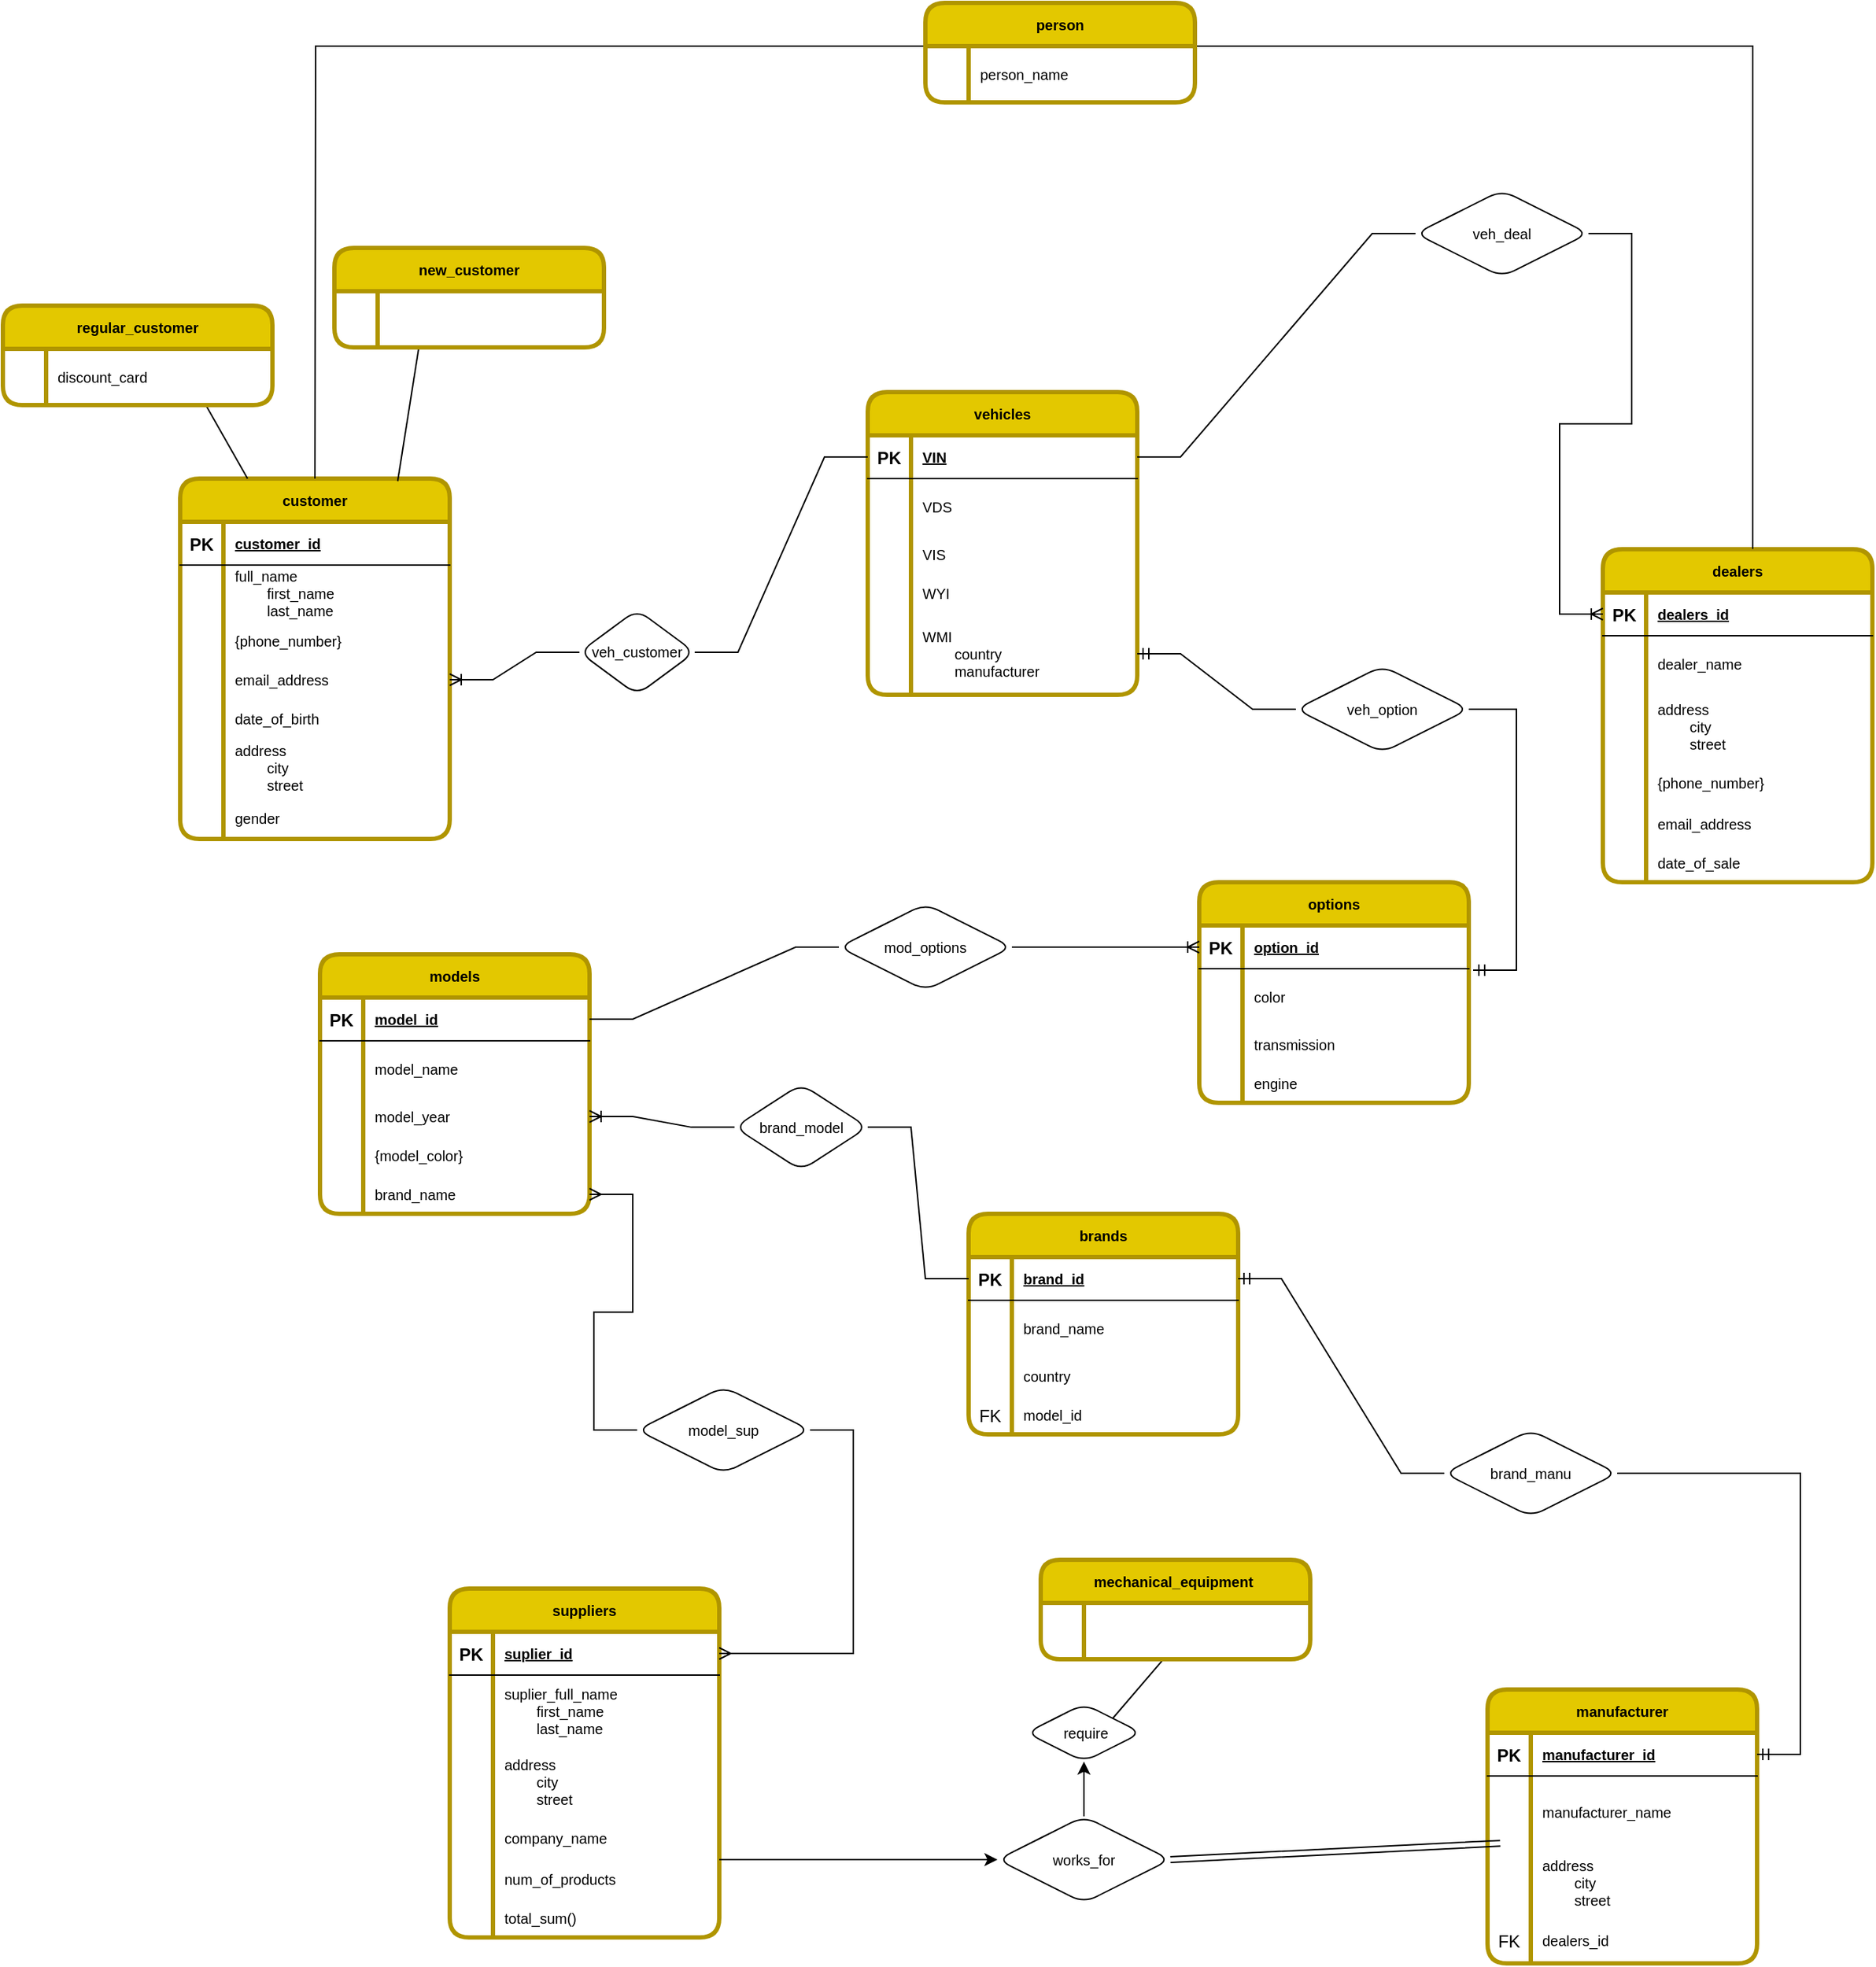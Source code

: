 <mxfile version="15.5.8" type="github">
  <diagram id="R2lEEEUBdFMjLlhIrx00" name="Page-1">
    <mxGraphModel dx="2234" dy="1875" grid="1" gridSize="10" guides="1" tooltips="1" connect="1" arrows="1" fold="1" page="1" pageScale="1" pageWidth="850" pageHeight="1100" math="0" shadow="0" extFonts="Permanent Marker^https://fonts.googleapis.com/css?family=Permanent+Marker">
      <root>
        <mxCell id="0" />
        <mxCell id="1" parent="0" />
        <mxCell id="C-vyLk0tnHw3VtMMgP7b-2" value="customer" style="shape=table;startSize=30;container=1;collapsible=1;childLayout=tableLayout;fixedRows=1;rowLines=0;fontStyle=1;align=center;resizeLast=1;fillColor=#e3c800;strokeColor=#B09500;fontColor=default;strokeWidth=3;perimeterSpacing=0;shadow=0;rounded=1;sketch=0;swimlaneFillColor=default;fontSize=10;labelBackgroundColor=none;horizontal=1;" parent="1" vertex="1">
          <mxGeometry x="23" y="10" width="187" height="250" as="geometry" />
        </mxCell>
        <mxCell id="C-vyLk0tnHw3VtMMgP7b-3" value="" style="shape=partialRectangle;collapsible=0;dropTarget=0;pointerEvents=0;fillColor=none;points=[[0,0.5],[1,0.5]];portConstraint=eastwest;top=0;left=0;right=0;bottom=1;" parent="C-vyLk0tnHw3VtMMgP7b-2" vertex="1">
          <mxGeometry y="30" width="187" height="30" as="geometry" />
        </mxCell>
        <mxCell id="C-vyLk0tnHw3VtMMgP7b-4" value="PK" style="shape=partialRectangle;overflow=hidden;connectable=0;fillColor=none;top=0;left=0;bottom=0;right=0;fontStyle=1;" parent="C-vyLk0tnHw3VtMMgP7b-3" vertex="1">
          <mxGeometry width="30" height="30" as="geometry">
            <mxRectangle width="30" height="30" as="alternateBounds" />
          </mxGeometry>
        </mxCell>
        <mxCell id="C-vyLk0tnHw3VtMMgP7b-5" value="customer_id" style="shape=partialRectangle;overflow=hidden;connectable=0;fillColor=none;top=0;left=0;bottom=0;right=0;align=left;spacingLeft=6;fontStyle=5;fontSize=10;" parent="C-vyLk0tnHw3VtMMgP7b-3" vertex="1">
          <mxGeometry x="30" width="157" height="30" as="geometry">
            <mxRectangle width="157" height="30" as="alternateBounds" />
          </mxGeometry>
        </mxCell>
        <mxCell id="C-vyLk0tnHw3VtMMgP7b-6" value="" style="shape=partialRectangle;collapsible=0;dropTarget=0;pointerEvents=0;fillColor=none;points=[[0,0.5],[1,0.5]];portConstraint=eastwest;top=0;left=0;right=0;bottom=0;" parent="C-vyLk0tnHw3VtMMgP7b-2" vertex="1">
          <mxGeometry y="60" width="187" height="39" as="geometry" />
        </mxCell>
        <mxCell id="C-vyLk0tnHw3VtMMgP7b-7" value="" style="shape=partialRectangle;overflow=hidden;connectable=0;fillColor=none;top=0;left=0;bottom=0;right=0;" parent="C-vyLk0tnHw3VtMMgP7b-6" vertex="1">
          <mxGeometry width="30" height="39" as="geometry">
            <mxRectangle width="30" height="39" as="alternateBounds" />
          </mxGeometry>
        </mxCell>
        <mxCell id="C-vyLk0tnHw3VtMMgP7b-8" value="full_name&#xa;        first_name&#xa;        last_name" style="shape=partialRectangle;overflow=hidden;connectable=0;fillColor=none;top=0;left=0;bottom=0;right=0;align=left;spacingLeft=6;fontSize=10;" parent="C-vyLk0tnHw3VtMMgP7b-6" vertex="1">
          <mxGeometry x="30" width="157" height="39" as="geometry">
            <mxRectangle width="157" height="39" as="alternateBounds" />
          </mxGeometry>
        </mxCell>
        <mxCell id="C-vyLk0tnHw3VtMMgP7b-9" value="" style="shape=partialRectangle;collapsible=0;dropTarget=0;pointerEvents=0;fillColor=none;points=[[0,0.5],[1,0.5]];portConstraint=eastwest;top=0;left=0;right=0;bottom=0;" parent="C-vyLk0tnHw3VtMMgP7b-2" vertex="1">
          <mxGeometry y="99" width="187" height="27" as="geometry" />
        </mxCell>
        <mxCell id="C-vyLk0tnHw3VtMMgP7b-10" value="" style="shape=partialRectangle;overflow=hidden;connectable=0;fillColor=none;top=0;left=0;bottom=0;right=0;" parent="C-vyLk0tnHw3VtMMgP7b-9" vertex="1">
          <mxGeometry width="30" height="27" as="geometry">
            <mxRectangle width="30" height="27" as="alternateBounds" />
          </mxGeometry>
        </mxCell>
        <mxCell id="C-vyLk0tnHw3VtMMgP7b-11" value="{phone_number}" style="shape=partialRectangle;overflow=hidden;connectable=0;fillColor=none;top=0;left=0;bottom=0;right=0;align=left;spacingLeft=6;fontSize=10;" parent="C-vyLk0tnHw3VtMMgP7b-9" vertex="1">
          <mxGeometry x="30" width="157" height="27" as="geometry">
            <mxRectangle width="157" height="27" as="alternateBounds" />
          </mxGeometry>
        </mxCell>
        <mxCell id="v3DIgEk8iNA0IUUkxwRB-10" value="" style="shape=partialRectangle;collapsible=0;dropTarget=0;pointerEvents=0;fillColor=none;points=[[0,0.5],[1,0.5]];portConstraint=eastwest;top=0;left=0;right=0;bottom=0;" vertex="1" parent="C-vyLk0tnHw3VtMMgP7b-2">
          <mxGeometry y="126" width="187" height="27" as="geometry" />
        </mxCell>
        <mxCell id="v3DIgEk8iNA0IUUkxwRB-11" value="" style="shape=partialRectangle;overflow=hidden;connectable=0;fillColor=none;top=0;left=0;bottom=0;right=0;" vertex="1" parent="v3DIgEk8iNA0IUUkxwRB-10">
          <mxGeometry width="30" height="27" as="geometry">
            <mxRectangle width="30" height="27" as="alternateBounds" />
          </mxGeometry>
        </mxCell>
        <mxCell id="v3DIgEk8iNA0IUUkxwRB-12" value="email_address" style="shape=partialRectangle;overflow=hidden;connectable=0;fillColor=none;top=0;left=0;bottom=0;right=0;align=left;spacingLeft=6;fontSize=10;" vertex="1" parent="v3DIgEk8iNA0IUUkxwRB-10">
          <mxGeometry x="30" width="157" height="27" as="geometry">
            <mxRectangle width="157" height="27" as="alternateBounds" />
          </mxGeometry>
        </mxCell>
        <mxCell id="v3DIgEk8iNA0IUUkxwRB-13" value="" style="shape=partialRectangle;collapsible=0;dropTarget=0;pointerEvents=0;fillColor=none;points=[[0,0.5],[1,0.5]];portConstraint=eastwest;top=0;left=0;right=0;bottom=0;" vertex="1" parent="C-vyLk0tnHw3VtMMgP7b-2">
          <mxGeometry y="153" width="187" height="27" as="geometry" />
        </mxCell>
        <mxCell id="v3DIgEk8iNA0IUUkxwRB-14" value="" style="shape=partialRectangle;overflow=hidden;connectable=0;fillColor=none;top=0;left=0;bottom=0;right=0;" vertex="1" parent="v3DIgEk8iNA0IUUkxwRB-13">
          <mxGeometry width="30" height="27" as="geometry">
            <mxRectangle width="30" height="27" as="alternateBounds" />
          </mxGeometry>
        </mxCell>
        <mxCell id="v3DIgEk8iNA0IUUkxwRB-15" value="date_of_birth" style="shape=partialRectangle;overflow=hidden;connectable=0;fillColor=none;top=0;left=0;bottom=0;right=0;align=left;spacingLeft=6;fontSize=10;" vertex="1" parent="v3DIgEk8iNA0IUUkxwRB-13">
          <mxGeometry x="30" width="157" height="27" as="geometry">
            <mxRectangle width="157" height="27" as="alternateBounds" />
          </mxGeometry>
        </mxCell>
        <mxCell id="v3DIgEk8iNA0IUUkxwRB-16" value="" style="shape=partialRectangle;collapsible=0;dropTarget=0;pointerEvents=0;fillColor=none;points=[[0,0.5],[1,0.5]];portConstraint=eastwest;top=0;left=0;right=0;bottom=0;" vertex="1" parent="C-vyLk0tnHw3VtMMgP7b-2">
          <mxGeometry y="180" width="187" height="41" as="geometry" />
        </mxCell>
        <mxCell id="v3DIgEk8iNA0IUUkxwRB-17" value="" style="shape=partialRectangle;overflow=hidden;connectable=0;fillColor=none;top=0;left=0;bottom=0;right=0;" vertex="1" parent="v3DIgEk8iNA0IUUkxwRB-16">
          <mxGeometry width="30" height="41" as="geometry">
            <mxRectangle width="30" height="41" as="alternateBounds" />
          </mxGeometry>
        </mxCell>
        <mxCell id="v3DIgEk8iNA0IUUkxwRB-18" value="address&#xa;        city&#xa;        street" style="shape=partialRectangle;overflow=hidden;connectable=0;fillColor=none;top=0;left=0;bottom=0;right=0;align=left;spacingLeft=6;fontSize=10;" vertex="1" parent="v3DIgEk8iNA0IUUkxwRB-16">
          <mxGeometry x="30" width="157" height="41" as="geometry">
            <mxRectangle width="157" height="41" as="alternateBounds" />
          </mxGeometry>
        </mxCell>
        <mxCell id="v3DIgEk8iNA0IUUkxwRB-19" value="" style="shape=partialRectangle;collapsible=0;dropTarget=0;pointerEvents=0;fillColor=none;points=[[0,0.5],[1,0.5]];portConstraint=eastwest;top=0;left=0;right=0;bottom=0;" vertex="1" parent="C-vyLk0tnHw3VtMMgP7b-2">
          <mxGeometry y="221" width="187" height="29" as="geometry" />
        </mxCell>
        <mxCell id="v3DIgEk8iNA0IUUkxwRB-20" value="" style="shape=partialRectangle;overflow=hidden;connectable=0;fillColor=none;top=0;left=0;bottom=0;right=0;" vertex="1" parent="v3DIgEk8iNA0IUUkxwRB-19">
          <mxGeometry width="30" height="29" as="geometry">
            <mxRectangle width="30" height="29" as="alternateBounds" />
          </mxGeometry>
        </mxCell>
        <mxCell id="v3DIgEk8iNA0IUUkxwRB-21" value="gender" style="shape=partialRectangle;overflow=hidden;connectable=0;fillColor=none;top=0;left=0;bottom=0;right=0;align=left;spacingLeft=6;fontSize=10;" vertex="1" parent="v3DIgEk8iNA0IUUkxwRB-19">
          <mxGeometry x="30" width="157" height="29" as="geometry">
            <mxRectangle width="157" height="29" as="alternateBounds" />
          </mxGeometry>
        </mxCell>
        <mxCell id="v3DIgEk8iNA0IUUkxwRB-54" value="vehicles" style="shape=table;startSize=30;container=1;collapsible=1;childLayout=tableLayout;fixedRows=1;rowLines=0;fontStyle=1;align=center;resizeLast=1;fillColor=#e3c800;strokeColor=#B09500;fontColor=default;strokeWidth=3;perimeterSpacing=0;shadow=0;rounded=1;sketch=0;swimlaneFillColor=default;fontSize=10;labelBackgroundColor=none;horizontal=1;" vertex="1" parent="1">
          <mxGeometry x="500" y="-50" width="187" height="210.0" as="geometry" />
        </mxCell>
        <mxCell id="v3DIgEk8iNA0IUUkxwRB-55" value="" style="shape=partialRectangle;collapsible=0;dropTarget=0;pointerEvents=0;fillColor=none;points=[[0,0.5],[1,0.5]];portConstraint=eastwest;top=0;left=0;right=0;bottom=1;" vertex="1" parent="v3DIgEk8iNA0IUUkxwRB-54">
          <mxGeometry y="30" width="187" height="30" as="geometry" />
        </mxCell>
        <mxCell id="v3DIgEk8iNA0IUUkxwRB-56" value="PK" style="shape=partialRectangle;overflow=hidden;connectable=0;fillColor=none;top=0;left=0;bottom=0;right=0;fontStyle=1;" vertex="1" parent="v3DIgEk8iNA0IUUkxwRB-55">
          <mxGeometry width="30" height="30" as="geometry">
            <mxRectangle width="30" height="30" as="alternateBounds" />
          </mxGeometry>
        </mxCell>
        <mxCell id="v3DIgEk8iNA0IUUkxwRB-57" value="VIN" style="shape=partialRectangle;overflow=hidden;connectable=0;fillColor=none;top=0;left=0;bottom=0;right=0;align=left;spacingLeft=6;fontStyle=5;fontSize=10;" vertex="1" parent="v3DIgEk8iNA0IUUkxwRB-55">
          <mxGeometry x="30" width="157" height="30" as="geometry">
            <mxRectangle width="157" height="30" as="alternateBounds" />
          </mxGeometry>
        </mxCell>
        <mxCell id="v3DIgEk8iNA0IUUkxwRB-58" value="" style="shape=partialRectangle;collapsible=0;dropTarget=0;pointerEvents=0;fillColor=none;points=[[0,0.5],[1,0.5]];portConstraint=eastwest;top=0;left=0;right=0;bottom=0;" vertex="1" parent="v3DIgEk8iNA0IUUkxwRB-54">
          <mxGeometry y="60" width="187" height="39" as="geometry" />
        </mxCell>
        <mxCell id="v3DIgEk8iNA0IUUkxwRB-59" value="" style="shape=partialRectangle;overflow=hidden;connectable=0;fillColor=none;top=0;left=0;bottom=0;right=0;" vertex="1" parent="v3DIgEk8iNA0IUUkxwRB-58">
          <mxGeometry width="30" height="39" as="geometry">
            <mxRectangle width="30" height="39" as="alternateBounds" />
          </mxGeometry>
        </mxCell>
        <mxCell id="v3DIgEk8iNA0IUUkxwRB-60" value="VDS" style="shape=partialRectangle;overflow=hidden;connectable=0;fillColor=none;top=0;left=0;bottom=0;right=0;align=left;spacingLeft=6;fontSize=10;" vertex="1" parent="v3DIgEk8iNA0IUUkxwRB-58">
          <mxGeometry x="30" width="157" height="39" as="geometry">
            <mxRectangle width="157" height="39" as="alternateBounds" />
          </mxGeometry>
        </mxCell>
        <mxCell id="v3DIgEk8iNA0IUUkxwRB-61" value="" style="shape=partialRectangle;collapsible=0;dropTarget=0;pointerEvents=0;fillColor=none;points=[[0,0.5],[1,0.5]];portConstraint=eastwest;top=0;left=0;right=0;bottom=0;" vertex="1" parent="v3DIgEk8iNA0IUUkxwRB-54">
          <mxGeometry y="99" width="187" height="27" as="geometry" />
        </mxCell>
        <mxCell id="v3DIgEk8iNA0IUUkxwRB-62" value="" style="shape=partialRectangle;overflow=hidden;connectable=0;fillColor=none;top=0;left=0;bottom=0;right=0;" vertex="1" parent="v3DIgEk8iNA0IUUkxwRB-61">
          <mxGeometry width="30" height="27" as="geometry">
            <mxRectangle width="30" height="27" as="alternateBounds" />
          </mxGeometry>
        </mxCell>
        <mxCell id="v3DIgEk8iNA0IUUkxwRB-63" value="VIS" style="shape=partialRectangle;overflow=hidden;connectable=0;fillColor=none;top=0;left=0;bottom=0;right=0;align=left;spacingLeft=6;fontSize=10;" vertex="1" parent="v3DIgEk8iNA0IUUkxwRB-61">
          <mxGeometry x="30" width="157" height="27" as="geometry">
            <mxRectangle width="157" height="27" as="alternateBounds" />
          </mxGeometry>
        </mxCell>
        <mxCell id="v3DIgEk8iNA0IUUkxwRB-64" value="" style="shape=partialRectangle;collapsible=0;dropTarget=0;pointerEvents=0;fillColor=none;points=[[0,0.5],[1,0.5]];portConstraint=eastwest;top=0;left=0;right=0;bottom=0;" vertex="1" parent="v3DIgEk8iNA0IUUkxwRB-54">
          <mxGeometry y="126" width="187" height="27" as="geometry" />
        </mxCell>
        <mxCell id="v3DIgEk8iNA0IUUkxwRB-65" value="" style="shape=partialRectangle;overflow=hidden;connectable=0;fillColor=none;top=0;left=0;bottom=0;right=0;" vertex="1" parent="v3DIgEk8iNA0IUUkxwRB-64">
          <mxGeometry width="30" height="27" as="geometry">
            <mxRectangle width="30" height="27" as="alternateBounds" />
          </mxGeometry>
        </mxCell>
        <mxCell id="v3DIgEk8iNA0IUUkxwRB-66" value="WYI" style="shape=partialRectangle;overflow=hidden;connectable=0;fillColor=none;top=0;left=0;bottom=0;right=0;align=left;spacingLeft=6;fontSize=10;" vertex="1" parent="v3DIgEk8iNA0IUUkxwRB-64">
          <mxGeometry x="30" width="157" height="27" as="geometry">
            <mxRectangle width="157" height="27" as="alternateBounds" />
          </mxGeometry>
        </mxCell>
        <mxCell id="v3DIgEk8iNA0IUUkxwRB-67" value="" style="shape=partialRectangle;collapsible=0;dropTarget=0;pointerEvents=0;fillColor=none;points=[[0,0.5],[1,0.5]];portConstraint=eastwest;top=0;left=0;right=0;bottom=0;" vertex="1" parent="v3DIgEk8iNA0IUUkxwRB-54">
          <mxGeometry y="153" width="187" height="57" as="geometry" />
        </mxCell>
        <mxCell id="v3DIgEk8iNA0IUUkxwRB-68" value="" style="shape=partialRectangle;overflow=hidden;connectable=0;fillColor=none;top=0;left=0;bottom=0;right=0;" vertex="1" parent="v3DIgEk8iNA0IUUkxwRB-67">
          <mxGeometry width="30" height="57" as="geometry">
            <mxRectangle width="30" height="57" as="alternateBounds" />
          </mxGeometry>
        </mxCell>
        <mxCell id="v3DIgEk8iNA0IUUkxwRB-69" value="WMI&#xa;        country&#xa;        manufacturer" style="shape=partialRectangle;overflow=hidden;connectable=0;fillColor=none;top=0;left=0;bottom=0;right=0;align=left;spacingLeft=6;fontSize=10;" vertex="1" parent="v3DIgEk8iNA0IUUkxwRB-67">
          <mxGeometry x="30" width="157" height="57" as="geometry">
            <mxRectangle width="157" height="57" as="alternateBounds" />
          </mxGeometry>
        </mxCell>
        <mxCell id="v3DIgEk8iNA0IUUkxwRB-76" value="models" style="shape=table;startSize=30;container=1;collapsible=1;childLayout=tableLayout;fixedRows=1;rowLines=0;fontStyle=1;align=center;resizeLast=1;fillColor=#e3c800;strokeColor=#B09500;fontColor=default;strokeWidth=3;perimeterSpacing=0;shadow=0;rounded=1;sketch=0;swimlaneFillColor=default;fontSize=10;labelBackgroundColor=none;horizontal=1;" vertex="1" parent="1">
          <mxGeometry x="120" y="340" width="187" height="180.0" as="geometry" />
        </mxCell>
        <mxCell id="v3DIgEk8iNA0IUUkxwRB-77" value="" style="shape=partialRectangle;collapsible=0;dropTarget=0;pointerEvents=0;fillColor=none;points=[[0,0.5],[1,0.5]];portConstraint=eastwest;top=0;left=0;right=0;bottom=1;" vertex="1" parent="v3DIgEk8iNA0IUUkxwRB-76">
          <mxGeometry y="30" width="187" height="30" as="geometry" />
        </mxCell>
        <mxCell id="v3DIgEk8iNA0IUUkxwRB-78" value="PK" style="shape=partialRectangle;overflow=hidden;connectable=0;fillColor=none;top=0;left=0;bottom=0;right=0;fontStyle=1;" vertex="1" parent="v3DIgEk8iNA0IUUkxwRB-77">
          <mxGeometry width="30" height="30" as="geometry">
            <mxRectangle width="30" height="30" as="alternateBounds" />
          </mxGeometry>
        </mxCell>
        <mxCell id="v3DIgEk8iNA0IUUkxwRB-79" value="model_id" style="shape=partialRectangle;overflow=hidden;connectable=0;fillColor=none;top=0;left=0;bottom=0;right=0;align=left;spacingLeft=6;fontStyle=5;fontSize=10;" vertex="1" parent="v3DIgEk8iNA0IUUkxwRB-77">
          <mxGeometry x="30" width="157" height="30" as="geometry">
            <mxRectangle width="157" height="30" as="alternateBounds" />
          </mxGeometry>
        </mxCell>
        <mxCell id="v3DIgEk8iNA0IUUkxwRB-80" value="" style="shape=partialRectangle;collapsible=0;dropTarget=0;pointerEvents=0;fillColor=none;points=[[0,0.5],[1,0.5]];portConstraint=eastwest;top=0;left=0;right=0;bottom=0;" vertex="1" parent="v3DIgEk8iNA0IUUkxwRB-76">
          <mxGeometry y="60" width="187" height="39" as="geometry" />
        </mxCell>
        <mxCell id="v3DIgEk8iNA0IUUkxwRB-81" value="" style="shape=partialRectangle;overflow=hidden;connectable=0;fillColor=none;top=0;left=0;bottom=0;right=0;" vertex="1" parent="v3DIgEk8iNA0IUUkxwRB-80">
          <mxGeometry width="30" height="39" as="geometry">
            <mxRectangle width="30" height="39" as="alternateBounds" />
          </mxGeometry>
        </mxCell>
        <mxCell id="v3DIgEk8iNA0IUUkxwRB-82" value="model_name" style="shape=partialRectangle;overflow=hidden;connectable=0;fillColor=none;top=0;left=0;bottom=0;right=0;align=left;spacingLeft=6;fontSize=10;" vertex="1" parent="v3DIgEk8iNA0IUUkxwRB-80">
          <mxGeometry x="30" width="157" height="39" as="geometry">
            <mxRectangle width="157" height="39" as="alternateBounds" />
          </mxGeometry>
        </mxCell>
        <mxCell id="v3DIgEk8iNA0IUUkxwRB-83" value="" style="shape=partialRectangle;collapsible=0;dropTarget=0;pointerEvents=0;fillColor=none;points=[[0,0.5],[1,0.5]];portConstraint=eastwest;top=0;left=0;right=0;bottom=0;" vertex="1" parent="v3DIgEk8iNA0IUUkxwRB-76">
          <mxGeometry y="99" width="187" height="27" as="geometry" />
        </mxCell>
        <mxCell id="v3DIgEk8iNA0IUUkxwRB-84" value="" style="shape=partialRectangle;overflow=hidden;connectable=0;fillColor=none;top=0;left=0;bottom=0;right=0;" vertex="1" parent="v3DIgEk8iNA0IUUkxwRB-83">
          <mxGeometry width="30" height="27" as="geometry">
            <mxRectangle width="30" height="27" as="alternateBounds" />
          </mxGeometry>
        </mxCell>
        <mxCell id="v3DIgEk8iNA0IUUkxwRB-85" value="model_year" style="shape=partialRectangle;overflow=hidden;connectable=0;fillColor=none;top=0;left=0;bottom=0;right=0;align=left;spacingLeft=6;fontSize=10;" vertex="1" parent="v3DIgEk8iNA0IUUkxwRB-83">
          <mxGeometry x="30" width="157" height="27" as="geometry">
            <mxRectangle width="157" height="27" as="alternateBounds" />
          </mxGeometry>
        </mxCell>
        <mxCell id="v3DIgEk8iNA0IUUkxwRB-86" value="" style="shape=partialRectangle;collapsible=0;dropTarget=0;pointerEvents=0;fillColor=none;points=[[0,0.5],[1,0.5]];portConstraint=eastwest;top=0;left=0;right=0;bottom=0;" vertex="1" parent="v3DIgEk8iNA0IUUkxwRB-76">
          <mxGeometry y="126" width="187" height="27" as="geometry" />
        </mxCell>
        <mxCell id="v3DIgEk8iNA0IUUkxwRB-87" value="" style="shape=partialRectangle;overflow=hidden;connectable=0;fillColor=none;top=0;left=0;bottom=0;right=0;" vertex="1" parent="v3DIgEk8iNA0IUUkxwRB-86">
          <mxGeometry width="30" height="27" as="geometry">
            <mxRectangle width="30" height="27" as="alternateBounds" />
          </mxGeometry>
        </mxCell>
        <mxCell id="v3DIgEk8iNA0IUUkxwRB-88" value="{model_color}" style="shape=partialRectangle;overflow=hidden;connectable=0;fillColor=none;top=0;left=0;bottom=0;right=0;align=left;spacingLeft=6;fontSize=10;" vertex="1" parent="v3DIgEk8iNA0IUUkxwRB-86">
          <mxGeometry x="30" width="157" height="27" as="geometry">
            <mxRectangle width="157" height="27" as="alternateBounds" />
          </mxGeometry>
        </mxCell>
        <mxCell id="v3DIgEk8iNA0IUUkxwRB-178" value="" style="shape=partialRectangle;collapsible=0;dropTarget=0;pointerEvents=0;fillColor=none;points=[[0,0.5],[1,0.5]];portConstraint=eastwest;top=0;left=0;right=0;bottom=0;" vertex="1" parent="v3DIgEk8iNA0IUUkxwRB-76">
          <mxGeometry y="153" width="187" height="27" as="geometry" />
        </mxCell>
        <mxCell id="v3DIgEk8iNA0IUUkxwRB-179" value="" style="shape=partialRectangle;overflow=hidden;connectable=0;fillColor=none;top=0;left=0;bottom=0;right=0;" vertex="1" parent="v3DIgEk8iNA0IUUkxwRB-178">
          <mxGeometry width="30" height="27" as="geometry">
            <mxRectangle width="30" height="27" as="alternateBounds" />
          </mxGeometry>
        </mxCell>
        <mxCell id="v3DIgEk8iNA0IUUkxwRB-180" value="brand_name" style="shape=partialRectangle;overflow=hidden;connectable=0;fillColor=none;top=0;left=0;bottom=0;right=0;align=left;spacingLeft=6;fontSize=10;" vertex="1" parent="v3DIgEk8iNA0IUUkxwRB-178">
          <mxGeometry x="30" width="157" height="27" as="geometry">
            <mxRectangle width="157" height="27" as="alternateBounds" />
          </mxGeometry>
        </mxCell>
        <mxCell id="v3DIgEk8iNA0IUUkxwRB-92" value="brands" style="shape=table;startSize=30;container=1;collapsible=1;childLayout=tableLayout;fixedRows=1;rowLines=0;fontStyle=1;align=center;resizeLast=1;fillColor=#e3c800;strokeColor=#B09500;fontColor=default;strokeWidth=3;perimeterSpacing=0;shadow=0;rounded=1;sketch=0;swimlaneFillColor=default;fontSize=10;labelBackgroundColor=none;horizontal=1;" vertex="1" parent="1">
          <mxGeometry x="570" y="520" width="187" height="153.0" as="geometry" />
        </mxCell>
        <mxCell id="v3DIgEk8iNA0IUUkxwRB-93" value="" style="shape=partialRectangle;collapsible=0;dropTarget=0;pointerEvents=0;fillColor=none;points=[[0,0.5],[1,0.5]];portConstraint=eastwest;top=0;left=0;right=0;bottom=1;" vertex="1" parent="v3DIgEk8iNA0IUUkxwRB-92">
          <mxGeometry y="30" width="187" height="30" as="geometry" />
        </mxCell>
        <mxCell id="v3DIgEk8iNA0IUUkxwRB-94" value="PK" style="shape=partialRectangle;overflow=hidden;connectable=0;fillColor=none;top=0;left=0;bottom=0;right=0;fontStyle=1;" vertex="1" parent="v3DIgEk8iNA0IUUkxwRB-93">
          <mxGeometry width="30" height="30" as="geometry">
            <mxRectangle width="30" height="30" as="alternateBounds" />
          </mxGeometry>
        </mxCell>
        <mxCell id="v3DIgEk8iNA0IUUkxwRB-95" value="brand_id" style="shape=partialRectangle;overflow=hidden;connectable=0;fillColor=none;top=0;left=0;bottom=0;right=0;align=left;spacingLeft=6;fontStyle=5;fontSize=10;" vertex="1" parent="v3DIgEk8iNA0IUUkxwRB-93">
          <mxGeometry x="30" width="157" height="30" as="geometry">
            <mxRectangle width="157" height="30" as="alternateBounds" />
          </mxGeometry>
        </mxCell>
        <mxCell id="v3DIgEk8iNA0IUUkxwRB-96" value="" style="shape=partialRectangle;collapsible=0;dropTarget=0;pointerEvents=0;fillColor=none;points=[[0,0.5],[1,0.5]];portConstraint=eastwest;top=0;left=0;right=0;bottom=0;" vertex="1" parent="v3DIgEk8iNA0IUUkxwRB-92">
          <mxGeometry y="60" width="187" height="39" as="geometry" />
        </mxCell>
        <mxCell id="v3DIgEk8iNA0IUUkxwRB-97" value="" style="shape=partialRectangle;overflow=hidden;connectable=0;fillColor=none;top=0;left=0;bottom=0;right=0;" vertex="1" parent="v3DIgEk8iNA0IUUkxwRB-96">
          <mxGeometry width="30" height="39" as="geometry">
            <mxRectangle width="30" height="39" as="alternateBounds" />
          </mxGeometry>
        </mxCell>
        <mxCell id="v3DIgEk8iNA0IUUkxwRB-98" value="brand_name" style="shape=partialRectangle;overflow=hidden;connectable=0;fillColor=none;top=0;left=0;bottom=0;right=0;align=left;spacingLeft=6;fontSize=10;" vertex="1" parent="v3DIgEk8iNA0IUUkxwRB-96">
          <mxGeometry x="30" width="157" height="39" as="geometry">
            <mxRectangle width="157" height="39" as="alternateBounds" />
          </mxGeometry>
        </mxCell>
        <mxCell id="v3DIgEk8iNA0IUUkxwRB-99" value="" style="shape=partialRectangle;collapsible=0;dropTarget=0;pointerEvents=0;fillColor=none;points=[[0,0.5],[1,0.5]];portConstraint=eastwest;top=0;left=0;right=0;bottom=0;" vertex="1" parent="v3DIgEk8iNA0IUUkxwRB-92">
          <mxGeometry y="99" width="187" height="27" as="geometry" />
        </mxCell>
        <mxCell id="v3DIgEk8iNA0IUUkxwRB-100" value="" style="shape=partialRectangle;overflow=hidden;connectable=0;fillColor=none;top=0;left=0;bottom=0;right=0;" vertex="1" parent="v3DIgEk8iNA0IUUkxwRB-99">
          <mxGeometry width="30" height="27" as="geometry">
            <mxRectangle width="30" height="27" as="alternateBounds" />
          </mxGeometry>
        </mxCell>
        <mxCell id="v3DIgEk8iNA0IUUkxwRB-101" value="country" style="shape=partialRectangle;overflow=hidden;connectable=0;fillColor=none;top=0;left=0;bottom=0;right=0;align=left;spacingLeft=6;fontSize=10;" vertex="1" parent="v3DIgEk8iNA0IUUkxwRB-99">
          <mxGeometry x="30" width="157" height="27" as="geometry">
            <mxRectangle width="157" height="27" as="alternateBounds" />
          </mxGeometry>
        </mxCell>
        <mxCell id="v3DIgEk8iNA0IUUkxwRB-181" value="" style="shape=partialRectangle;collapsible=0;dropTarget=0;pointerEvents=0;fillColor=none;points=[[0,0.5],[1,0.5]];portConstraint=eastwest;top=0;left=0;right=0;bottom=0;" vertex="1" parent="v3DIgEk8iNA0IUUkxwRB-92">
          <mxGeometry y="126" width="187" height="27" as="geometry" />
        </mxCell>
        <mxCell id="v3DIgEk8iNA0IUUkxwRB-182" value="FK" style="shape=partialRectangle;overflow=hidden;connectable=0;fillColor=none;top=0;left=0;bottom=0;right=0;" vertex="1" parent="v3DIgEk8iNA0IUUkxwRB-181">
          <mxGeometry width="30" height="27" as="geometry">
            <mxRectangle width="30" height="27" as="alternateBounds" />
          </mxGeometry>
        </mxCell>
        <mxCell id="v3DIgEk8iNA0IUUkxwRB-183" value="model_id" style="shape=partialRectangle;overflow=hidden;connectable=0;fillColor=none;top=0;left=0;bottom=0;right=0;align=left;spacingLeft=6;fontSize=10;" vertex="1" parent="v3DIgEk8iNA0IUUkxwRB-181">
          <mxGeometry x="30" width="157" height="27" as="geometry">
            <mxRectangle width="157" height="27" as="alternateBounds" />
          </mxGeometry>
        </mxCell>
        <mxCell id="v3DIgEk8iNA0IUUkxwRB-105" value="options" style="shape=table;startSize=30;container=1;collapsible=1;childLayout=tableLayout;fixedRows=1;rowLines=0;fontStyle=1;align=center;resizeLast=1;fillColor=#e3c800;strokeColor=#B09500;fontColor=default;strokeWidth=3;perimeterSpacing=0;shadow=0;rounded=1;sketch=0;swimlaneFillColor=default;fontSize=10;labelBackgroundColor=none;horizontal=1;" vertex="1" parent="1">
          <mxGeometry x="730" y="290" width="187" height="153.0" as="geometry" />
        </mxCell>
        <mxCell id="v3DIgEk8iNA0IUUkxwRB-106" value="" style="shape=partialRectangle;collapsible=0;dropTarget=0;pointerEvents=0;fillColor=none;points=[[0,0.5],[1,0.5]];portConstraint=eastwest;top=0;left=0;right=0;bottom=1;" vertex="1" parent="v3DIgEk8iNA0IUUkxwRB-105">
          <mxGeometry y="30" width="187" height="30" as="geometry" />
        </mxCell>
        <mxCell id="v3DIgEk8iNA0IUUkxwRB-107" value="PK" style="shape=partialRectangle;overflow=hidden;connectable=0;fillColor=none;top=0;left=0;bottom=0;right=0;fontStyle=1;" vertex="1" parent="v3DIgEk8iNA0IUUkxwRB-106">
          <mxGeometry width="30" height="30" as="geometry">
            <mxRectangle width="30" height="30" as="alternateBounds" />
          </mxGeometry>
        </mxCell>
        <mxCell id="v3DIgEk8iNA0IUUkxwRB-108" value="option_id" style="shape=partialRectangle;overflow=hidden;connectable=0;fillColor=none;top=0;left=0;bottom=0;right=0;align=left;spacingLeft=6;fontStyle=5;fontSize=10;" vertex="1" parent="v3DIgEk8iNA0IUUkxwRB-106">
          <mxGeometry x="30" width="157" height="30" as="geometry">
            <mxRectangle width="157" height="30" as="alternateBounds" />
          </mxGeometry>
        </mxCell>
        <mxCell id="v3DIgEk8iNA0IUUkxwRB-109" value="" style="shape=partialRectangle;collapsible=0;dropTarget=0;pointerEvents=0;fillColor=none;points=[[0,0.5],[1,0.5]];portConstraint=eastwest;top=0;left=0;right=0;bottom=0;" vertex="1" parent="v3DIgEk8iNA0IUUkxwRB-105">
          <mxGeometry y="60" width="187" height="39" as="geometry" />
        </mxCell>
        <mxCell id="v3DIgEk8iNA0IUUkxwRB-110" value="" style="shape=partialRectangle;overflow=hidden;connectable=0;fillColor=none;top=0;left=0;bottom=0;right=0;" vertex="1" parent="v3DIgEk8iNA0IUUkxwRB-109">
          <mxGeometry width="30" height="39" as="geometry">
            <mxRectangle width="30" height="39" as="alternateBounds" />
          </mxGeometry>
        </mxCell>
        <mxCell id="v3DIgEk8iNA0IUUkxwRB-111" value="color" style="shape=partialRectangle;overflow=hidden;connectable=0;fillColor=none;top=0;left=0;bottom=0;right=0;align=left;spacingLeft=6;fontSize=10;" vertex="1" parent="v3DIgEk8iNA0IUUkxwRB-109">
          <mxGeometry x="30" width="157" height="39" as="geometry">
            <mxRectangle width="157" height="39" as="alternateBounds" />
          </mxGeometry>
        </mxCell>
        <mxCell id="v3DIgEk8iNA0IUUkxwRB-112" value="" style="shape=partialRectangle;collapsible=0;dropTarget=0;pointerEvents=0;fillColor=none;points=[[0,0.5],[1,0.5]];portConstraint=eastwest;top=0;left=0;right=0;bottom=0;" vertex="1" parent="v3DIgEk8iNA0IUUkxwRB-105">
          <mxGeometry y="99" width="187" height="27" as="geometry" />
        </mxCell>
        <mxCell id="v3DIgEk8iNA0IUUkxwRB-113" value="" style="shape=partialRectangle;overflow=hidden;connectable=0;fillColor=none;top=0;left=0;bottom=0;right=0;" vertex="1" parent="v3DIgEk8iNA0IUUkxwRB-112">
          <mxGeometry width="30" height="27" as="geometry">
            <mxRectangle width="30" height="27" as="alternateBounds" />
          </mxGeometry>
        </mxCell>
        <mxCell id="v3DIgEk8iNA0IUUkxwRB-114" value="transmission" style="shape=partialRectangle;overflow=hidden;connectable=0;fillColor=none;top=0;left=0;bottom=0;right=0;align=left;spacingLeft=6;fontSize=10;" vertex="1" parent="v3DIgEk8iNA0IUUkxwRB-112">
          <mxGeometry x="30" width="157" height="27" as="geometry">
            <mxRectangle width="157" height="27" as="alternateBounds" />
          </mxGeometry>
        </mxCell>
        <mxCell id="v3DIgEk8iNA0IUUkxwRB-115" value="" style="shape=partialRectangle;collapsible=0;dropTarget=0;pointerEvents=0;fillColor=none;points=[[0,0.5],[1,0.5]];portConstraint=eastwest;top=0;left=0;right=0;bottom=0;" vertex="1" parent="v3DIgEk8iNA0IUUkxwRB-105">
          <mxGeometry y="126" width="187" height="27" as="geometry" />
        </mxCell>
        <mxCell id="v3DIgEk8iNA0IUUkxwRB-116" value="" style="shape=partialRectangle;overflow=hidden;connectable=0;fillColor=none;top=0;left=0;bottom=0;right=0;" vertex="1" parent="v3DIgEk8iNA0IUUkxwRB-115">
          <mxGeometry width="30" height="27" as="geometry">
            <mxRectangle width="30" height="27" as="alternateBounds" />
          </mxGeometry>
        </mxCell>
        <mxCell id="v3DIgEk8iNA0IUUkxwRB-117" value="engine" style="shape=partialRectangle;overflow=hidden;connectable=0;fillColor=none;top=0;left=0;bottom=0;right=0;align=left;spacingLeft=6;fontSize=10;" vertex="1" parent="v3DIgEk8iNA0IUUkxwRB-115">
          <mxGeometry x="30" width="157" height="27" as="geometry">
            <mxRectangle width="157" height="27" as="alternateBounds" />
          </mxGeometry>
        </mxCell>
        <mxCell id="v3DIgEk8iNA0IUUkxwRB-121" value="dealers" style="shape=table;startSize=30;container=1;collapsible=1;childLayout=tableLayout;fixedRows=1;rowLines=0;fontStyle=1;align=center;resizeLast=1;fillColor=#e3c800;strokeColor=#B09500;fontColor=default;strokeWidth=3;perimeterSpacing=0;shadow=0;rounded=1;sketch=0;swimlaneFillColor=default;fontSize=10;labelBackgroundColor=none;horizontal=1;" vertex="1" parent="1">
          <mxGeometry x="1010" y="59" width="187" height="231.0" as="geometry" />
        </mxCell>
        <mxCell id="v3DIgEk8iNA0IUUkxwRB-122" value="" style="shape=partialRectangle;collapsible=0;dropTarget=0;pointerEvents=0;fillColor=none;points=[[0,0.5],[1,0.5]];portConstraint=eastwest;top=0;left=0;right=0;bottom=1;" vertex="1" parent="v3DIgEk8iNA0IUUkxwRB-121">
          <mxGeometry y="30" width="187" height="30" as="geometry" />
        </mxCell>
        <mxCell id="v3DIgEk8iNA0IUUkxwRB-123" value="PK" style="shape=partialRectangle;overflow=hidden;connectable=0;fillColor=none;top=0;left=0;bottom=0;right=0;fontStyle=1;" vertex="1" parent="v3DIgEk8iNA0IUUkxwRB-122">
          <mxGeometry width="30" height="30" as="geometry">
            <mxRectangle width="30" height="30" as="alternateBounds" />
          </mxGeometry>
        </mxCell>
        <mxCell id="v3DIgEk8iNA0IUUkxwRB-124" value="dealers_id" style="shape=partialRectangle;overflow=hidden;connectable=0;fillColor=none;top=0;left=0;bottom=0;right=0;align=left;spacingLeft=6;fontStyle=5;fontSize=10;" vertex="1" parent="v3DIgEk8iNA0IUUkxwRB-122">
          <mxGeometry x="30" width="157" height="30" as="geometry">
            <mxRectangle width="157" height="30" as="alternateBounds" />
          </mxGeometry>
        </mxCell>
        <mxCell id="v3DIgEk8iNA0IUUkxwRB-125" value="" style="shape=partialRectangle;collapsible=0;dropTarget=0;pointerEvents=0;fillColor=none;points=[[0,0.5],[1,0.5]];portConstraint=eastwest;top=0;left=0;right=0;bottom=0;" vertex="1" parent="v3DIgEk8iNA0IUUkxwRB-121">
          <mxGeometry y="60" width="187" height="39" as="geometry" />
        </mxCell>
        <mxCell id="v3DIgEk8iNA0IUUkxwRB-126" value="" style="shape=partialRectangle;overflow=hidden;connectable=0;fillColor=none;top=0;left=0;bottom=0;right=0;" vertex="1" parent="v3DIgEk8iNA0IUUkxwRB-125">
          <mxGeometry width="30" height="39" as="geometry">
            <mxRectangle width="30" height="39" as="alternateBounds" />
          </mxGeometry>
        </mxCell>
        <mxCell id="v3DIgEk8iNA0IUUkxwRB-127" value="dealer_name" style="shape=partialRectangle;overflow=hidden;connectable=0;fillColor=none;top=0;left=0;bottom=0;right=0;align=left;spacingLeft=6;fontSize=10;" vertex="1" parent="v3DIgEk8iNA0IUUkxwRB-125">
          <mxGeometry x="30" width="157" height="39" as="geometry">
            <mxRectangle width="157" height="39" as="alternateBounds" />
          </mxGeometry>
        </mxCell>
        <mxCell id="v3DIgEk8iNA0IUUkxwRB-128" value="" style="shape=partialRectangle;collapsible=0;dropTarget=0;pointerEvents=0;fillColor=none;points=[[0,0.5],[1,0.5]];portConstraint=eastwest;top=0;left=0;right=0;bottom=0;" vertex="1" parent="v3DIgEk8iNA0IUUkxwRB-121">
          <mxGeometry y="99" width="187" height="48" as="geometry" />
        </mxCell>
        <mxCell id="v3DIgEk8iNA0IUUkxwRB-129" value="" style="shape=partialRectangle;overflow=hidden;connectable=0;fillColor=none;top=0;left=0;bottom=0;right=0;" vertex="1" parent="v3DIgEk8iNA0IUUkxwRB-128">
          <mxGeometry width="30" height="48" as="geometry">
            <mxRectangle width="30" height="48" as="alternateBounds" />
          </mxGeometry>
        </mxCell>
        <mxCell id="v3DIgEk8iNA0IUUkxwRB-130" value="address&#xa;        city&#xa;        street" style="shape=partialRectangle;overflow=hidden;connectable=0;fillColor=none;top=0;left=0;bottom=0;right=0;align=left;spacingLeft=6;fontSize=10;" vertex="1" parent="v3DIgEk8iNA0IUUkxwRB-128">
          <mxGeometry x="30" width="157" height="48" as="geometry">
            <mxRectangle width="157" height="48" as="alternateBounds" />
          </mxGeometry>
        </mxCell>
        <mxCell id="v3DIgEk8iNA0IUUkxwRB-131" value="" style="shape=partialRectangle;collapsible=0;dropTarget=0;pointerEvents=0;fillColor=none;points=[[0,0.5],[1,0.5]];portConstraint=eastwest;top=0;left=0;right=0;bottom=0;" vertex="1" parent="v3DIgEk8iNA0IUUkxwRB-121">
          <mxGeometry y="147" width="187" height="30" as="geometry" />
        </mxCell>
        <mxCell id="v3DIgEk8iNA0IUUkxwRB-132" value="" style="shape=partialRectangle;overflow=hidden;connectable=0;fillColor=none;top=0;left=0;bottom=0;right=0;" vertex="1" parent="v3DIgEk8iNA0IUUkxwRB-131">
          <mxGeometry width="30" height="30" as="geometry">
            <mxRectangle width="30" height="30" as="alternateBounds" />
          </mxGeometry>
        </mxCell>
        <mxCell id="v3DIgEk8iNA0IUUkxwRB-133" value="{phone_number}" style="shape=partialRectangle;overflow=hidden;connectable=0;fillColor=none;top=0;left=0;bottom=0;right=0;align=left;spacingLeft=6;fontSize=10;" vertex="1" parent="v3DIgEk8iNA0IUUkxwRB-131">
          <mxGeometry x="30" width="157" height="30" as="geometry">
            <mxRectangle width="157" height="30" as="alternateBounds" />
          </mxGeometry>
        </mxCell>
        <mxCell id="v3DIgEk8iNA0IUUkxwRB-134" value="" style="shape=partialRectangle;collapsible=0;dropTarget=0;pointerEvents=0;fillColor=none;points=[[0,0.5],[1,0.5]];portConstraint=eastwest;top=0;left=0;right=0;bottom=0;" vertex="1" parent="v3DIgEk8iNA0IUUkxwRB-121">
          <mxGeometry y="177" width="187" height="27" as="geometry" />
        </mxCell>
        <mxCell id="v3DIgEk8iNA0IUUkxwRB-135" value="" style="shape=partialRectangle;overflow=hidden;connectable=0;fillColor=none;top=0;left=0;bottom=0;right=0;" vertex="1" parent="v3DIgEk8iNA0IUUkxwRB-134">
          <mxGeometry width="30" height="27" as="geometry">
            <mxRectangle width="30" height="27" as="alternateBounds" />
          </mxGeometry>
        </mxCell>
        <mxCell id="v3DIgEk8iNA0IUUkxwRB-136" value="email_address" style="shape=partialRectangle;overflow=hidden;connectable=0;fillColor=none;top=0;left=0;bottom=0;right=0;align=left;spacingLeft=6;fontSize=10;" vertex="1" parent="v3DIgEk8iNA0IUUkxwRB-134">
          <mxGeometry x="30" width="157" height="27" as="geometry">
            <mxRectangle width="157" height="27" as="alternateBounds" />
          </mxGeometry>
        </mxCell>
        <mxCell id="v3DIgEk8iNA0IUUkxwRB-137" value="" style="shape=partialRectangle;collapsible=0;dropTarget=0;pointerEvents=0;fillColor=none;points=[[0,0.5],[1,0.5]];portConstraint=eastwest;top=0;left=0;right=0;bottom=0;" vertex="1" parent="v3DIgEk8iNA0IUUkxwRB-121">
          <mxGeometry y="204" width="187" height="27" as="geometry" />
        </mxCell>
        <mxCell id="v3DIgEk8iNA0IUUkxwRB-138" value="" style="shape=partialRectangle;overflow=hidden;connectable=0;fillColor=none;top=0;left=0;bottom=0;right=0;" vertex="1" parent="v3DIgEk8iNA0IUUkxwRB-137">
          <mxGeometry width="30" height="27" as="geometry">
            <mxRectangle width="30" height="27" as="alternateBounds" />
          </mxGeometry>
        </mxCell>
        <mxCell id="v3DIgEk8iNA0IUUkxwRB-139" value="date_of_sale" style="shape=partialRectangle;overflow=hidden;connectable=0;fillColor=none;top=0;left=0;bottom=0;right=0;align=left;spacingLeft=6;fontSize=10;" vertex="1" parent="v3DIgEk8iNA0IUUkxwRB-137">
          <mxGeometry x="30" width="157" height="27" as="geometry">
            <mxRectangle width="157" height="27" as="alternateBounds" />
          </mxGeometry>
        </mxCell>
        <mxCell id="v3DIgEk8iNA0IUUkxwRB-140" value="suppliers" style="shape=table;startSize=30;container=1;collapsible=1;childLayout=tableLayout;fixedRows=1;rowLines=0;fontStyle=1;align=center;resizeLast=1;fillColor=#e3c800;strokeColor=#B09500;fontColor=default;strokeWidth=3;perimeterSpacing=0;shadow=0;rounded=1;sketch=0;swimlaneFillColor=default;fontSize=10;labelBackgroundColor=none;horizontal=1;" vertex="1" parent="1">
          <mxGeometry x="210" y="780" width="187" height="242.0" as="geometry" />
        </mxCell>
        <mxCell id="v3DIgEk8iNA0IUUkxwRB-141" value="" style="shape=partialRectangle;collapsible=0;dropTarget=0;pointerEvents=0;fillColor=none;points=[[0,0.5],[1,0.5]];portConstraint=eastwest;top=0;left=0;right=0;bottom=1;" vertex="1" parent="v3DIgEk8iNA0IUUkxwRB-140">
          <mxGeometry y="30" width="187" height="30" as="geometry" />
        </mxCell>
        <mxCell id="v3DIgEk8iNA0IUUkxwRB-142" value="PK" style="shape=partialRectangle;overflow=hidden;connectable=0;fillColor=none;top=0;left=0;bottom=0;right=0;fontStyle=1;" vertex="1" parent="v3DIgEk8iNA0IUUkxwRB-141">
          <mxGeometry width="30" height="30" as="geometry">
            <mxRectangle width="30" height="30" as="alternateBounds" />
          </mxGeometry>
        </mxCell>
        <mxCell id="v3DIgEk8iNA0IUUkxwRB-143" value="suplier_id" style="shape=partialRectangle;overflow=hidden;connectable=0;fillColor=none;top=0;left=0;bottom=0;right=0;align=left;spacingLeft=6;fontStyle=5;fontSize=10;" vertex="1" parent="v3DIgEk8iNA0IUUkxwRB-141">
          <mxGeometry x="30" width="157" height="30" as="geometry">
            <mxRectangle width="157" height="30" as="alternateBounds" />
          </mxGeometry>
        </mxCell>
        <mxCell id="v3DIgEk8iNA0IUUkxwRB-144" value="" style="shape=partialRectangle;collapsible=0;dropTarget=0;pointerEvents=0;fillColor=none;points=[[0,0.5],[1,0.5]];portConstraint=eastwest;top=0;left=0;right=0;bottom=0;" vertex="1" parent="v3DIgEk8iNA0IUUkxwRB-140">
          <mxGeometry y="60" width="187" height="50" as="geometry" />
        </mxCell>
        <mxCell id="v3DIgEk8iNA0IUUkxwRB-145" value="" style="shape=partialRectangle;overflow=hidden;connectable=0;fillColor=none;top=0;left=0;bottom=0;right=0;" vertex="1" parent="v3DIgEk8iNA0IUUkxwRB-144">
          <mxGeometry width="30" height="50" as="geometry">
            <mxRectangle width="30" height="50" as="alternateBounds" />
          </mxGeometry>
        </mxCell>
        <mxCell id="v3DIgEk8iNA0IUUkxwRB-146" value="suplier_full_name&#xa;        first_name&#xa;        last_name" style="shape=partialRectangle;overflow=hidden;connectable=0;fillColor=none;top=0;left=0;bottom=0;right=0;align=left;spacingLeft=6;fontSize=10;" vertex="1" parent="v3DIgEk8iNA0IUUkxwRB-144">
          <mxGeometry x="30" width="157" height="50" as="geometry">
            <mxRectangle width="157" height="50" as="alternateBounds" />
          </mxGeometry>
        </mxCell>
        <mxCell id="v3DIgEk8iNA0IUUkxwRB-147" value="" style="shape=partialRectangle;collapsible=0;dropTarget=0;pointerEvents=0;fillColor=none;points=[[0,0.5],[1,0.5]];portConstraint=eastwest;top=0;left=0;right=0;bottom=0;" vertex="1" parent="v3DIgEk8iNA0IUUkxwRB-140">
          <mxGeometry y="110" width="187" height="48" as="geometry" />
        </mxCell>
        <mxCell id="v3DIgEk8iNA0IUUkxwRB-148" value="" style="shape=partialRectangle;overflow=hidden;connectable=0;fillColor=none;top=0;left=0;bottom=0;right=0;" vertex="1" parent="v3DIgEk8iNA0IUUkxwRB-147">
          <mxGeometry width="30" height="48" as="geometry">
            <mxRectangle width="30" height="48" as="alternateBounds" />
          </mxGeometry>
        </mxCell>
        <mxCell id="v3DIgEk8iNA0IUUkxwRB-149" value="address&#xa;        city&#xa;        street" style="shape=partialRectangle;overflow=hidden;connectable=0;fillColor=none;top=0;left=0;bottom=0;right=0;align=left;spacingLeft=6;fontSize=10;" vertex="1" parent="v3DIgEk8iNA0IUUkxwRB-147">
          <mxGeometry x="30" width="157" height="48" as="geometry">
            <mxRectangle width="157" height="48" as="alternateBounds" />
          </mxGeometry>
        </mxCell>
        <mxCell id="v3DIgEk8iNA0IUUkxwRB-150" value="" style="shape=partialRectangle;collapsible=0;dropTarget=0;pointerEvents=0;fillColor=none;points=[[0,0.5],[1,0.5]];portConstraint=eastwest;top=0;left=0;right=0;bottom=0;" vertex="1" parent="v3DIgEk8iNA0IUUkxwRB-140">
          <mxGeometry y="158" width="187" height="30" as="geometry" />
        </mxCell>
        <mxCell id="v3DIgEk8iNA0IUUkxwRB-151" value="" style="shape=partialRectangle;overflow=hidden;connectable=0;fillColor=none;top=0;left=0;bottom=0;right=0;" vertex="1" parent="v3DIgEk8iNA0IUUkxwRB-150">
          <mxGeometry width="30" height="30" as="geometry">
            <mxRectangle width="30" height="30" as="alternateBounds" />
          </mxGeometry>
        </mxCell>
        <mxCell id="v3DIgEk8iNA0IUUkxwRB-152" value="company_name" style="shape=partialRectangle;overflow=hidden;connectable=0;fillColor=none;top=0;left=0;bottom=0;right=0;align=left;spacingLeft=6;fontSize=10;" vertex="1" parent="v3DIgEk8iNA0IUUkxwRB-150">
          <mxGeometry x="30" width="157" height="30" as="geometry">
            <mxRectangle width="157" height="30" as="alternateBounds" />
          </mxGeometry>
        </mxCell>
        <mxCell id="v3DIgEk8iNA0IUUkxwRB-153" value="" style="shape=partialRectangle;collapsible=0;dropTarget=0;pointerEvents=0;fillColor=none;points=[[0,0.5],[1,0.5]];portConstraint=eastwest;top=0;left=0;right=0;bottom=0;" vertex="1" parent="v3DIgEk8iNA0IUUkxwRB-140">
          <mxGeometry y="188" width="187" height="27" as="geometry" />
        </mxCell>
        <mxCell id="v3DIgEk8iNA0IUUkxwRB-154" value="" style="shape=partialRectangle;overflow=hidden;connectable=0;fillColor=none;top=0;left=0;bottom=0;right=0;" vertex="1" parent="v3DIgEk8iNA0IUUkxwRB-153">
          <mxGeometry width="30" height="27" as="geometry">
            <mxRectangle width="30" height="27" as="alternateBounds" />
          </mxGeometry>
        </mxCell>
        <mxCell id="v3DIgEk8iNA0IUUkxwRB-155" value="num_of_products" style="shape=partialRectangle;overflow=hidden;connectable=0;fillColor=none;top=0;left=0;bottom=0;right=0;align=left;spacingLeft=6;fontSize=10;" vertex="1" parent="v3DIgEk8iNA0IUUkxwRB-153">
          <mxGeometry x="30" width="157" height="27" as="geometry">
            <mxRectangle width="157" height="27" as="alternateBounds" />
          </mxGeometry>
        </mxCell>
        <mxCell id="v3DIgEk8iNA0IUUkxwRB-156" value="" style="shape=partialRectangle;collapsible=0;dropTarget=0;pointerEvents=0;fillColor=none;points=[[0,0.5],[1,0.5]];portConstraint=eastwest;top=0;left=0;right=0;bottom=0;" vertex="1" parent="v3DIgEk8iNA0IUUkxwRB-140">
          <mxGeometry y="215" width="187" height="27" as="geometry" />
        </mxCell>
        <mxCell id="v3DIgEk8iNA0IUUkxwRB-157" value="" style="shape=partialRectangle;overflow=hidden;connectable=0;fillColor=none;top=0;left=0;bottom=0;right=0;" vertex="1" parent="v3DIgEk8iNA0IUUkxwRB-156">
          <mxGeometry width="30" height="27" as="geometry">
            <mxRectangle width="30" height="27" as="alternateBounds" />
          </mxGeometry>
        </mxCell>
        <mxCell id="v3DIgEk8iNA0IUUkxwRB-158" value="total_sum()" style="shape=partialRectangle;overflow=hidden;connectable=0;fillColor=none;top=0;left=0;bottom=0;right=0;align=left;spacingLeft=6;fontSize=10;" vertex="1" parent="v3DIgEk8iNA0IUUkxwRB-156">
          <mxGeometry x="30" width="157" height="27" as="geometry">
            <mxRectangle width="157" height="27" as="alternateBounds" />
          </mxGeometry>
        </mxCell>
        <mxCell id="v3DIgEk8iNA0IUUkxwRB-159" value="manufacturer" style="shape=table;startSize=30;container=1;collapsible=1;childLayout=tableLayout;fixedRows=1;rowLines=0;fontStyle=1;align=center;resizeLast=1;fillColor=#e3c800;strokeColor=#B09500;fontColor=default;strokeWidth=3;perimeterSpacing=0;shadow=0;rounded=1;sketch=0;swimlaneFillColor=default;fontSize=10;labelBackgroundColor=none;horizontal=1;" vertex="1" parent="1">
          <mxGeometry x="930" y="850" width="187" height="190.0" as="geometry" />
        </mxCell>
        <mxCell id="v3DIgEk8iNA0IUUkxwRB-160" value="" style="shape=partialRectangle;collapsible=0;dropTarget=0;pointerEvents=0;fillColor=none;points=[[0,0.5],[1,0.5]];portConstraint=eastwest;top=0;left=0;right=0;bottom=1;" vertex="1" parent="v3DIgEk8iNA0IUUkxwRB-159">
          <mxGeometry y="30" width="187" height="30" as="geometry" />
        </mxCell>
        <mxCell id="v3DIgEk8iNA0IUUkxwRB-161" value="PK" style="shape=partialRectangle;overflow=hidden;connectable=0;fillColor=none;top=0;left=0;bottom=0;right=0;fontStyle=1;" vertex="1" parent="v3DIgEk8iNA0IUUkxwRB-160">
          <mxGeometry width="30" height="30" as="geometry">
            <mxRectangle width="30" height="30" as="alternateBounds" />
          </mxGeometry>
        </mxCell>
        <mxCell id="v3DIgEk8iNA0IUUkxwRB-162" value="manufacturer_id" style="shape=partialRectangle;overflow=hidden;connectable=0;fillColor=none;top=0;left=0;bottom=0;right=0;align=left;spacingLeft=6;fontStyle=5;fontSize=10;" vertex="1" parent="v3DIgEk8iNA0IUUkxwRB-160">
          <mxGeometry x="30" width="157" height="30" as="geometry">
            <mxRectangle width="157" height="30" as="alternateBounds" />
          </mxGeometry>
        </mxCell>
        <mxCell id="v3DIgEk8iNA0IUUkxwRB-163" value="" style="shape=partialRectangle;collapsible=0;dropTarget=0;pointerEvents=0;fillColor=none;points=[[0,0.5],[1,0.5]];portConstraint=eastwest;top=0;left=0;right=0;bottom=0;" vertex="1" parent="v3DIgEk8iNA0IUUkxwRB-159">
          <mxGeometry y="60" width="187" height="50" as="geometry" />
        </mxCell>
        <mxCell id="v3DIgEk8iNA0IUUkxwRB-164" value="" style="shape=partialRectangle;overflow=hidden;connectable=0;fillColor=none;top=0;left=0;bottom=0;right=0;" vertex="1" parent="v3DIgEk8iNA0IUUkxwRB-163">
          <mxGeometry width="30" height="50" as="geometry">
            <mxRectangle width="30" height="50" as="alternateBounds" />
          </mxGeometry>
        </mxCell>
        <mxCell id="v3DIgEk8iNA0IUUkxwRB-165" value="manufacturer_name" style="shape=partialRectangle;overflow=hidden;connectable=0;fillColor=none;top=0;left=0;bottom=0;right=0;align=left;spacingLeft=6;fontSize=10;" vertex="1" parent="v3DIgEk8iNA0IUUkxwRB-163">
          <mxGeometry x="30" width="157" height="50" as="geometry">
            <mxRectangle width="157" height="50" as="alternateBounds" />
          </mxGeometry>
        </mxCell>
        <mxCell id="v3DIgEk8iNA0IUUkxwRB-166" value="" style="shape=partialRectangle;collapsible=0;dropTarget=0;pointerEvents=0;fillColor=none;points=[[0,0.5],[1,0.5]];portConstraint=eastwest;top=0;left=0;right=0;bottom=0;" vertex="1" parent="v3DIgEk8iNA0IUUkxwRB-159">
          <mxGeometry y="110" width="187" height="48" as="geometry" />
        </mxCell>
        <mxCell id="v3DIgEk8iNA0IUUkxwRB-167" value="" style="shape=partialRectangle;overflow=hidden;connectable=0;fillColor=none;top=0;left=0;bottom=0;right=0;" vertex="1" parent="v3DIgEk8iNA0IUUkxwRB-166">
          <mxGeometry width="30" height="48" as="geometry">
            <mxRectangle width="30" height="48" as="alternateBounds" />
          </mxGeometry>
        </mxCell>
        <mxCell id="v3DIgEk8iNA0IUUkxwRB-168" value="address&#xa;        city&#xa;        street" style="shape=partialRectangle;overflow=hidden;connectable=0;fillColor=none;top=0;left=0;bottom=0;right=0;align=left;spacingLeft=6;fontSize=10;" vertex="1" parent="v3DIgEk8iNA0IUUkxwRB-166">
          <mxGeometry x="30" width="157" height="48" as="geometry">
            <mxRectangle width="157" height="48" as="alternateBounds" />
          </mxGeometry>
        </mxCell>
        <mxCell id="v3DIgEk8iNA0IUUkxwRB-184" value="" style="shape=partialRectangle;collapsible=0;dropTarget=0;pointerEvents=0;fillColor=none;points=[[0,0.5],[1,0.5]];portConstraint=eastwest;top=0;left=0;right=0;bottom=0;" vertex="1" parent="v3DIgEk8iNA0IUUkxwRB-159">
          <mxGeometry y="158" width="187" height="32" as="geometry" />
        </mxCell>
        <mxCell id="v3DIgEk8iNA0IUUkxwRB-185" value="FK" style="shape=partialRectangle;overflow=hidden;connectable=0;fillColor=none;top=0;left=0;bottom=0;right=0;" vertex="1" parent="v3DIgEk8iNA0IUUkxwRB-184">
          <mxGeometry width="30" height="32" as="geometry">
            <mxRectangle width="30" height="32" as="alternateBounds" />
          </mxGeometry>
        </mxCell>
        <mxCell id="v3DIgEk8iNA0IUUkxwRB-186" value="dealers_id" style="shape=partialRectangle;overflow=hidden;connectable=0;fillColor=none;top=0;left=0;bottom=0;right=0;align=left;spacingLeft=6;fontSize=10;" vertex="1" parent="v3DIgEk8iNA0IUUkxwRB-184">
          <mxGeometry x="30" width="157" height="32" as="geometry">
            <mxRectangle width="157" height="32" as="alternateBounds" />
          </mxGeometry>
        </mxCell>
        <mxCell id="QrNMYMhB6Kpb2GTDHxcy-3" value="works_for" style="shape=rhombus;perimeter=rhombusPerimeter;whiteSpace=wrap;html=1;align=center;rounded=1;shadow=0;labelBackgroundColor=none;sketch=0;fontSize=10;fontColor=default;strokeWidth=1;fillColor=none;gradientColor=none;rotation=0;" vertex="1" parent="1">
          <mxGeometry x="590" y="938" width="120" height="60" as="geometry" />
        </mxCell>
        <mxCell id="QrNMYMhB6Kpb2GTDHxcy-5" value="" style="edgeStyle=entityRelationEdgeStyle;fontSize=12;html=1;endArrow=ERoneToMany;rounded=0;fontColor=default;exitX=0;exitY=0.5;exitDx=0;exitDy=0;entryX=1;entryY=0.5;entryDx=0;entryDy=0;startArrow=none;" edge="1" parent="1" source="QrNMYMhB6Kpb2GTDHxcy-6" target="v3DIgEk8iNA0IUUkxwRB-83">
          <mxGeometry width="100" height="100" relative="1" as="geometry">
            <mxPoint x="247" y="530" as="sourcePoint" />
            <mxPoint x="347" y="430" as="targetPoint" />
          </mxGeometry>
        </mxCell>
        <mxCell id="QrNMYMhB6Kpb2GTDHxcy-6" value="brand_model" style="shape=rhombus;perimeter=rhombusPerimeter;whiteSpace=wrap;html=1;align=center;rounded=1;shadow=0;labelBackgroundColor=none;sketch=0;fontSize=10;fontColor=default;strokeWidth=1;fillColor=none;gradientColor=none;rotation=0;" vertex="1" parent="1">
          <mxGeometry x="407.62" y="430" width="92.38" height="59.86" as="geometry" />
        </mxCell>
        <mxCell id="QrNMYMhB6Kpb2GTDHxcy-7" value="" style="edgeStyle=entityRelationEdgeStyle;fontSize=12;html=1;endArrow=none;rounded=0;fontColor=default;exitX=0;exitY=0.5;exitDx=0;exitDy=0;entryX=1;entryY=0.5;entryDx=0;entryDy=0;" edge="1" parent="1" source="v3DIgEk8iNA0IUUkxwRB-93" target="QrNMYMhB6Kpb2GTDHxcy-6">
          <mxGeometry width="100" height="100" relative="1" as="geometry">
            <mxPoint x="460" y="335" as="sourcePoint" />
            <mxPoint x="257" y="425" as="targetPoint" />
          </mxGeometry>
        </mxCell>
        <mxCell id="QrNMYMhB6Kpb2GTDHxcy-8" value="" style="edgeStyle=entityRelationEdgeStyle;fontSize=12;html=1;endArrow=ERoneToMany;rounded=0;fontColor=default;exitX=0;exitY=0.5;exitDx=0;exitDy=0;entryX=1;entryY=0.5;entryDx=0;entryDy=0;startArrow=none;" edge="1" parent="1" source="QrNMYMhB6Kpb2GTDHxcy-9" target="v3DIgEk8iNA0IUUkxwRB-10">
          <mxGeometry width="100" height="100" relative="1" as="geometry">
            <mxPoint x="257" y="300" as="sourcePoint" />
            <mxPoint x="240" y="100" as="targetPoint" />
          </mxGeometry>
        </mxCell>
        <mxCell id="QrNMYMhB6Kpb2GTDHxcy-9" value="veh_customer" style="shape=rhombus;perimeter=rhombusPerimeter;whiteSpace=wrap;html=1;align=center;rounded=1;shadow=0;labelBackgroundColor=none;sketch=0;fontSize=10;fontColor=default;strokeWidth=1;fillColor=none;gradientColor=none;rotation=0;" vertex="1" parent="1">
          <mxGeometry x="300" y="100.95" width="79.95" height="59.05" as="geometry" />
        </mxCell>
        <mxCell id="QrNMYMhB6Kpb2GTDHxcy-10" value="" style="edgeStyle=entityRelationEdgeStyle;fontSize=12;html=1;endArrow=none;rounded=0;fontColor=default;exitX=0;exitY=0.5;exitDx=0;exitDy=0;entryX=1;entryY=0.5;entryDx=0;entryDy=0;" edge="1" parent="1" source="v3DIgEk8iNA0IUUkxwRB-55" target="QrNMYMhB6Kpb2GTDHxcy-9">
          <mxGeometry width="100" height="100" relative="1" as="geometry">
            <mxPoint x="370" y="85" as="sourcePoint" />
            <mxPoint x="217" y="173.0" as="targetPoint" />
          </mxGeometry>
        </mxCell>
        <mxCell id="QrNMYMhB6Kpb2GTDHxcy-12" value="" style="edgeStyle=entityRelationEdgeStyle;fontSize=12;html=1;endArrow=ERmandOne;startArrow=none;rounded=0;fontColor=default;entryX=1;entryY=0.5;entryDx=0;entryDy=0;" edge="1" parent="1" source="QrNMYMhB6Kpb2GTDHxcy-13" target="v3DIgEk8iNA0IUUkxwRB-93">
          <mxGeometry width="100" height="100" relative="1" as="geometry">
            <mxPoint x="920" y="920" as="sourcePoint" />
            <mxPoint x="760" y="565" as="targetPoint" />
          </mxGeometry>
        </mxCell>
        <mxCell id="QrNMYMhB6Kpb2GTDHxcy-13" value="brand_manu" style="shape=rhombus;perimeter=rhombusPerimeter;whiteSpace=wrap;html=1;align=center;rounded=1;shadow=0;labelBackgroundColor=none;sketch=0;fontSize=10;fontColor=default;strokeWidth=1;fillColor=none;gradientColor=none;rotation=0;" vertex="1" parent="1">
          <mxGeometry x="900" y="670" width="120" height="60" as="geometry" />
        </mxCell>
        <mxCell id="QrNMYMhB6Kpb2GTDHxcy-14" value="" style="edgeStyle=entityRelationEdgeStyle;fontSize=12;html=1;endArrow=none;startArrow=ERmandOne;rounded=0;fontColor=default;entryX=1;entryY=0.5;entryDx=0;entryDy=0;" edge="1" parent="1" source="v3DIgEk8iNA0IUUkxwRB-160" target="QrNMYMhB6Kpb2GTDHxcy-13">
          <mxGeometry width="100" height="100" relative="1" as="geometry">
            <mxPoint x="927" y="915" as="sourcePoint" />
            <mxPoint x="757" y="565" as="targetPoint" />
          </mxGeometry>
        </mxCell>
        <mxCell id="QrNMYMhB6Kpb2GTDHxcy-15" value="" style="edgeStyle=entityRelationEdgeStyle;fontSize=12;html=1;endArrow=ERmany;startArrow=none;rounded=0;fontColor=default;" edge="1" parent="1" source="QrNMYMhB6Kpb2GTDHxcy-17" target="v3DIgEk8iNA0IUUkxwRB-178">
          <mxGeometry width="100" height="100" relative="1" as="geometry">
            <mxPoint x="160" y="680" as="sourcePoint" />
            <mxPoint x="110" y="510" as="targetPoint" />
          </mxGeometry>
        </mxCell>
        <mxCell id="QrNMYMhB6Kpb2GTDHxcy-17" value="model_sup" style="shape=rhombus;perimeter=rhombusPerimeter;whiteSpace=wrap;html=1;align=center;rounded=1;shadow=0;labelBackgroundColor=none;sketch=0;fontSize=10;fontColor=default;strokeWidth=1;fillColor=none;gradientColor=none;rotation=0;" vertex="1" parent="1">
          <mxGeometry x="340" y="640" width="120" height="60" as="geometry" />
        </mxCell>
        <mxCell id="QrNMYMhB6Kpb2GTDHxcy-18" value="" style="edgeStyle=entityRelationEdgeStyle;fontSize=12;html=1;endArrow=none;startArrow=ERmany;rounded=0;fontColor=default;exitX=1;exitY=0.5;exitDx=0;exitDy=0;" edge="1" parent="1" source="v3DIgEk8iNA0IUUkxwRB-141" target="QrNMYMhB6Kpb2GTDHxcy-17">
          <mxGeometry width="100" height="100" relative="1" as="geometry">
            <mxPoint x="327" y="924" as="sourcePoint" />
            <mxPoint x="120" y="430" as="targetPoint" />
          </mxGeometry>
        </mxCell>
        <mxCell id="QrNMYMhB6Kpb2GTDHxcy-19" value="" style="edgeStyle=entityRelationEdgeStyle;fontSize=12;html=1;endArrow=ERoneToMany;rounded=0;fontColor=default;exitX=1;exitY=0.5;exitDx=0;exitDy=0;startArrow=none;" edge="1" parent="1" source="QrNMYMhB6Kpb2GTDHxcy-20" target="v3DIgEk8iNA0IUUkxwRB-106">
          <mxGeometry width="100" height="100" relative="1" as="geometry">
            <mxPoint x="290" y="310" as="sourcePoint" />
            <mxPoint x="880" y="230" as="targetPoint" />
          </mxGeometry>
        </mxCell>
        <mxCell id="QrNMYMhB6Kpb2GTDHxcy-20" value="mod_options" style="shape=rhombus;perimeter=rhombusPerimeter;whiteSpace=wrap;html=1;align=center;rounded=1;shadow=0;labelBackgroundColor=none;sketch=0;fontSize=10;fontColor=default;strokeWidth=1;fillColor=none;gradientColor=none;rotation=0;" vertex="1" parent="1">
          <mxGeometry x="480" y="305" width="120" height="60" as="geometry" />
        </mxCell>
        <mxCell id="QrNMYMhB6Kpb2GTDHxcy-21" value="" style="edgeStyle=entityRelationEdgeStyle;fontSize=12;html=1;endArrow=none;rounded=0;fontColor=default;exitX=1;exitY=0.5;exitDx=0;exitDy=0;" edge="1" parent="1" source="v3DIgEk8iNA0IUUkxwRB-77" target="QrNMYMhB6Kpb2GTDHxcy-20">
          <mxGeometry width="100" height="100" relative="1" as="geometry">
            <mxPoint x="307" y="385" as="sourcePoint" />
            <mxPoint x="640" y="185" as="targetPoint" />
          </mxGeometry>
        </mxCell>
        <mxCell id="QrNMYMhB6Kpb2GTDHxcy-22" value="" style="edgeStyle=entityRelationEdgeStyle;fontSize=12;html=1;endArrow=ERmandOne;startArrow=none;rounded=0;fontColor=default;entryX=1;entryY=0.5;entryDx=0;entryDy=0;" edge="1" parent="1" source="QrNMYMhB6Kpb2GTDHxcy-23" target="v3DIgEk8iNA0IUUkxwRB-67">
          <mxGeometry width="100" height="100" relative="1" as="geometry">
            <mxPoint x="920" y="351" as="sourcePoint" />
            <mxPoint x="840" y="90" as="targetPoint" />
          </mxGeometry>
        </mxCell>
        <mxCell id="QrNMYMhB6Kpb2GTDHxcy-23" value="veh_option" style="shape=rhombus;perimeter=rhombusPerimeter;whiteSpace=wrap;html=1;align=center;rounded=1;shadow=0;labelBackgroundColor=none;sketch=0;fontSize=10;fontColor=default;strokeWidth=1;fillColor=none;gradientColor=none;" vertex="1" parent="1">
          <mxGeometry x="797" y="140" width="120" height="60" as="geometry" />
        </mxCell>
        <mxCell id="QrNMYMhB6Kpb2GTDHxcy-24" value="" style="edgeStyle=entityRelationEdgeStyle;fontSize=12;html=1;endArrow=none;startArrow=ERmandOne;rounded=0;fontColor=default;entryX=1;entryY=0.5;entryDx=0;entryDy=0;" edge="1" parent="1" target="QrNMYMhB6Kpb2GTDHxcy-23">
          <mxGeometry width="100" height="100" relative="1" as="geometry">
            <mxPoint x="920" y="351" as="sourcePoint" />
            <mxPoint x="767" y="-85" as="targetPoint" />
          </mxGeometry>
        </mxCell>
        <mxCell id="QrNMYMhB6Kpb2GTDHxcy-25" value="" style="edgeStyle=entityRelationEdgeStyle;fontSize=12;html=1;endArrow=ERoneToMany;rounded=0;fontColor=default;entryX=0;entryY=0.5;entryDx=0;entryDy=0;exitX=1;exitY=0.5;exitDx=0;exitDy=0;startArrow=none;" edge="1" parent="1" source="QrNMYMhB6Kpb2GTDHxcy-26" target="v3DIgEk8iNA0IUUkxwRB-122">
          <mxGeometry width="100" height="100" relative="1" as="geometry">
            <mxPoint x="860" y="-10" as="sourcePoint" />
            <mxPoint x="960" y="-110" as="targetPoint" />
          </mxGeometry>
        </mxCell>
        <mxCell id="QrNMYMhB6Kpb2GTDHxcy-26" value="veh_deal" style="shape=rhombus;perimeter=rhombusPerimeter;whiteSpace=wrap;html=1;align=center;rounded=1;shadow=0;labelBackgroundColor=none;sketch=0;fontSize=10;fontColor=default;strokeWidth=1;fillColor=none;gradientColor=none;" vertex="1" parent="1">
          <mxGeometry x="880" y="-190" width="120" height="60" as="geometry" />
        </mxCell>
        <mxCell id="QrNMYMhB6Kpb2GTDHxcy-27" value="" style="edgeStyle=entityRelationEdgeStyle;fontSize=12;html=1;endArrow=none;rounded=0;fontColor=default;entryX=0;entryY=0.5;entryDx=0;entryDy=0;exitX=1;exitY=0.5;exitDx=0;exitDy=0;" edge="1" parent="1" source="v3DIgEk8iNA0IUUkxwRB-55" target="QrNMYMhB6Kpb2GTDHxcy-26">
          <mxGeometry width="100" height="100" relative="1" as="geometry">
            <mxPoint x="767" y="-85" as="sourcePoint" />
            <mxPoint x="1010" y="104" as="targetPoint" />
          </mxGeometry>
        </mxCell>
        <mxCell id="QrNMYMhB6Kpb2GTDHxcy-70" value="" style="endArrow=none;html=1;rounded=0;fontSize=10;fontColor=default;entryX=0.25;entryY=0;entryDx=0;entryDy=0;exitX=0.5;exitY=1;exitDx=0;exitDy=0;" edge="1" parent="1" target="C-vyLk0tnHw3VtMMgP7b-2">
          <mxGeometry relative="1" as="geometry">
            <mxPoint x="30" y="-60.0" as="sourcePoint" />
            <mxPoint x="196.5" y="-10" as="targetPoint" />
          </mxGeometry>
        </mxCell>
        <mxCell id="QrNMYMhB6Kpb2GTDHxcy-71" value="" style="endArrow=none;html=1;rounded=0;fontSize=10;fontColor=default;exitX=0.5;exitY=1;exitDx=0;exitDy=0;entryX=0.807;entryY=0.007;entryDx=0;entryDy=0;entryPerimeter=0;" edge="1" parent="1" target="C-vyLk0tnHw3VtMMgP7b-2">
          <mxGeometry relative="1" as="geometry">
            <mxPoint x="190" y="-90.0" as="sourcePoint" />
            <mxPoint x="270" y="-30" as="targetPoint" />
          </mxGeometry>
        </mxCell>
        <mxCell id="QrNMYMhB6Kpb2GTDHxcy-75" value="new_customer" style="shape=table;startSize=30;container=1;collapsible=1;childLayout=tableLayout;fixedRows=1;rowLines=0;fontStyle=1;align=center;resizeLast=1;fillColor=#e3c800;strokeColor=#B09500;fontColor=default;strokeWidth=3;perimeterSpacing=0;shadow=0;rounded=1;sketch=0;swimlaneFillColor=default;fontSize=10;labelBackgroundColor=none;horizontal=1;" vertex="1" parent="1">
          <mxGeometry x="130" y="-150" width="187" height="69" as="geometry" />
        </mxCell>
        <mxCell id="QrNMYMhB6Kpb2GTDHxcy-79" value="" style="shape=partialRectangle;collapsible=0;dropTarget=0;pointerEvents=0;fillColor=none;points=[[0,0.5],[1,0.5]];portConstraint=eastwest;top=0;left=0;right=0;bottom=0;" vertex="1" parent="QrNMYMhB6Kpb2GTDHxcy-75">
          <mxGeometry y="30" width="187" height="39" as="geometry" />
        </mxCell>
        <mxCell id="QrNMYMhB6Kpb2GTDHxcy-80" value="" style="shape=partialRectangle;overflow=hidden;connectable=0;fillColor=none;top=0;left=0;bottom=0;right=0;" vertex="1" parent="QrNMYMhB6Kpb2GTDHxcy-79">
          <mxGeometry width="30" height="39" as="geometry">
            <mxRectangle width="30" height="39" as="alternateBounds" />
          </mxGeometry>
        </mxCell>
        <mxCell id="QrNMYMhB6Kpb2GTDHxcy-81" value="" style="shape=partialRectangle;overflow=hidden;connectable=0;fillColor=none;top=0;left=0;bottom=0;right=0;align=left;spacingLeft=6;fontSize=10;" vertex="1" parent="QrNMYMhB6Kpb2GTDHxcy-79">
          <mxGeometry x="30" width="157" height="39" as="geometry">
            <mxRectangle width="157" height="39" as="alternateBounds" />
          </mxGeometry>
        </mxCell>
        <mxCell id="QrNMYMhB6Kpb2GTDHxcy-97" value="regular_customer" style="shape=table;startSize=30;container=1;collapsible=1;childLayout=tableLayout;fixedRows=1;rowLines=0;fontStyle=1;align=center;resizeLast=1;fillColor=#e3c800;strokeColor=#B09500;fontColor=default;strokeWidth=3;perimeterSpacing=0;shadow=0;rounded=1;sketch=0;swimlaneFillColor=default;fontSize=10;labelBackgroundColor=none;horizontal=1;" vertex="1" parent="1">
          <mxGeometry x="-100" y="-110" width="187" height="69" as="geometry" />
        </mxCell>
        <mxCell id="QrNMYMhB6Kpb2GTDHxcy-98" value="" style="shape=partialRectangle;collapsible=0;dropTarget=0;pointerEvents=0;fillColor=none;points=[[0,0.5],[1,0.5]];portConstraint=eastwest;top=0;left=0;right=0;bottom=0;" vertex="1" parent="QrNMYMhB6Kpb2GTDHxcy-97">
          <mxGeometry y="30" width="187" height="39" as="geometry" />
        </mxCell>
        <mxCell id="QrNMYMhB6Kpb2GTDHxcy-99" value="" style="shape=partialRectangle;overflow=hidden;connectable=0;fillColor=none;top=0;left=0;bottom=0;right=0;" vertex="1" parent="QrNMYMhB6Kpb2GTDHxcy-98">
          <mxGeometry width="30" height="39" as="geometry">
            <mxRectangle width="30" height="39" as="alternateBounds" />
          </mxGeometry>
        </mxCell>
        <mxCell id="QrNMYMhB6Kpb2GTDHxcy-100" value="discount_card" style="shape=partialRectangle;overflow=hidden;connectable=0;fillColor=none;top=0;left=0;bottom=0;right=0;align=left;spacingLeft=6;fontSize=10;" vertex="1" parent="QrNMYMhB6Kpb2GTDHxcy-98">
          <mxGeometry x="30" width="157" height="39" as="geometry">
            <mxRectangle width="157" height="39" as="alternateBounds" />
          </mxGeometry>
        </mxCell>
        <mxCell id="QrNMYMhB6Kpb2GTDHxcy-101" value="" style="endArrow=none;html=1;rounded=0;fontSize=10;fontColor=default;exitX=0.5;exitY=0;exitDx=0;exitDy=0;entryX=0.556;entryY=-0.001;entryDx=0;entryDy=0;entryPerimeter=0;" edge="1" parent="1" source="C-vyLk0tnHw3VtMMgP7b-2" target="v3DIgEk8iNA0IUUkxwRB-121">
          <mxGeometry relative="1" as="geometry">
            <mxPoint x="510" y="-310" as="sourcePoint" />
            <mxPoint x="670" y="-310" as="targetPoint" />
            <Array as="points">
              <mxPoint x="117" y="-290" />
              <mxPoint x="610" y="-290" />
              <mxPoint x="1114" y="-290" />
            </Array>
          </mxGeometry>
        </mxCell>
        <mxCell id="QrNMYMhB6Kpb2GTDHxcy-102" value="person" style="shape=table;startSize=30;container=1;collapsible=1;childLayout=tableLayout;fixedRows=1;rowLines=0;fontStyle=1;align=center;resizeLast=1;fillColor=#e3c800;strokeColor=#B09500;fontColor=default;strokeWidth=3;perimeterSpacing=0;shadow=0;rounded=1;sketch=0;swimlaneFillColor=default;fontSize=10;labelBackgroundColor=none;horizontal=1;" vertex="1" parent="1">
          <mxGeometry x="540" y="-320" width="187" height="69" as="geometry" />
        </mxCell>
        <mxCell id="QrNMYMhB6Kpb2GTDHxcy-103" value="" style="shape=partialRectangle;collapsible=0;dropTarget=0;pointerEvents=0;fillColor=none;points=[[0,0.5],[1,0.5]];portConstraint=eastwest;top=0;left=0;right=0;bottom=0;" vertex="1" parent="QrNMYMhB6Kpb2GTDHxcy-102">
          <mxGeometry y="30" width="187" height="39" as="geometry" />
        </mxCell>
        <mxCell id="QrNMYMhB6Kpb2GTDHxcy-104" value="" style="shape=partialRectangle;overflow=hidden;connectable=0;fillColor=none;top=0;left=0;bottom=0;right=0;" vertex="1" parent="QrNMYMhB6Kpb2GTDHxcy-103">
          <mxGeometry width="30" height="39" as="geometry">
            <mxRectangle width="30" height="39" as="alternateBounds" />
          </mxGeometry>
        </mxCell>
        <mxCell id="QrNMYMhB6Kpb2GTDHxcy-105" value="person_name" style="shape=partialRectangle;overflow=hidden;connectable=0;fillColor=none;top=0;left=0;bottom=0;right=0;align=left;spacingLeft=6;fontSize=10;" vertex="1" parent="QrNMYMhB6Kpb2GTDHxcy-103">
          <mxGeometry x="30" width="157" height="39" as="geometry">
            <mxRectangle width="157" height="39" as="alternateBounds" />
          </mxGeometry>
        </mxCell>
        <mxCell id="QrNMYMhB6Kpb2GTDHxcy-106" value="" style="shape=link;html=1;rounded=0;fontSize=10;fontColor=default;entryX=0.047;entryY=-0.069;entryDx=0;entryDy=0;entryPerimeter=0;exitX=1;exitY=0.5;exitDx=0;exitDy=0;" edge="1" parent="1" source="QrNMYMhB6Kpb2GTDHxcy-3" target="v3DIgEk8iNA0IUUkxwRB-166">
          <mxGeometry width="100" relative="1" as="geometry">
            <mxPoint x="797" y="960" as="sourcePoint" />
            <mxPoint x="897" y="960" as="targetPoint" />
          </mxGeometry>
        </mxCell>
        <mxCell id="QrNMYMhB6Kpb2GTDHxcy-107" value="" style="endArrow=classic;html=1;rounded=0;fontSize=10;fontColor=default;exitX=0.5;exitY=0;exitDx=0;exitDy=0;" edge="1" parent="1" source="QrNMYMhB6Kpb2GTDHxcy-3" target="QrNMYMhB6Kpb2GTDHxcy-108">
          <mxGeometry width="50" height="50" relative="1" as="geometry">
            <mxPoint x="650" y="938" as="sourcePoint" />
            <mxPoint x="650" y="860" as="targetPoint" />
          </mxGeometry>
        </mxCell>
        <mxCell id="QrNMYMhB6Kpb2GTDHxcy-108" value="&amp;nbsp;require" style="shape=rhombus;perimeter=rhombusPerimeter;whiteSpace=wrap;html=1;align=center;rounded=1;shadow=0;sketch=0;fontSize=10;fontColor=default;strokeWidth=1;fillColor=none;" vertex="1" parent="1">
          <mxGeometry x="610" y="860" width="80" height="40" as="geometry" />
        </mxCell>
        <mxCell id="QrNMYMhB6Kpb2GTDHxcy-109" value="" style="endArrow=none;html=1;rounded=0;fontSize=10;fontColor=default;exitX=1;exitY=0;exitDx=0;exitDy=0;" edge="1" parent="1" source="QrNMYMhB6Kpb2GTDHxcy-108">
          <mxGeometry relative="1" as="geometry">
            <mxPoint x="600" y="830" as="sourcePoint" />
            <mxPoint x="712.857" y="820" as="targetPoint" />
          </mxGeometry>
        </mxCell>
        <mxCell id="QrNMYMhB6Kpb2GTDHxcy-111" value="mechanical_equipment " style="shape=table;startSize=30;container=1;collapsible=1;childLayout=tableLayout;fixedRows=1;rowLines=0;fontStyle=1;align=center;resizeLast=1;fillColor=#e3c800;strokeColor=#B09500;fontColor=default;strokeWidth=3;perimeterSpacing=0;shadow=0;rounded=1;sketch=0;swimlaneFillColor=default;fontSize=10;labelBackgroundColor=none;horizontal=1;" vertex="1" parent="1">
          <mxGeometry x="620" y="760" width="187" height="69" as="geometry" />
        </mxCell>
        <mxCell id="QrNMYMhB6Kpb2GTDHxcy-112" value="" style="shape=partialRectangle;collapsible=0;dropTarget=0;pointerEvents=0;fillColor=none;points=[[0,0.5],[1,0.5]];portConstraint=eastwest;top=0;left=0;right=0;bottom=0;" vertex="1" parent="QrNMYMhB6Kpb2GTDHxcy-111">
          <mxGeometry y="30" width="187" height="39" as="geometry" />
        </mxCell>
        <mxCell id="QrNMYMhB6Kpb2GTDHxcy-113" value="" style="shape=partialRectangle;overflow=hidden;connectable=0;fillColor=none;top=0;left=0;bottom=0;right=0;" vertex="1" parent="QrNMYMhB6Kpb2GTDHxcy-112">
          <mxGeometry width="30" height="39" as="geometry">
            <mxRectangle width="30" height="39" as="alternateBounds" />
          </mxGeometry>
        </mxCell>
        <mxCell id="QrNMYMhB6Kpb2GTDHxcy-114" value="" style="shape=partialRectangle;overflow=hidden;connectable=0;fillColor=none;top=0;left=0;bottom=0;right=0;align=left;spacingLeft=6;fontSize=10;" vertex="1" parent="QrNMYMhB6Kpb2GTDHxcy-112">
          <mxGeometry x="30" width="157" height="39" as="geometry">
            <mxRectangle width="157" height="39" as="alternateBounds" />
          </mxGeometry>
        </mxCell>
        <mxCell id="QrNMYMhB6Kpb2GTDHxcy-115" value="" style="edgeStyle=elbowEdgeStyle;elbow=vertical;endArrow=classic;html=1;rounded=0;fontSize=10;fontColor=default;entryX=0;entryY=0.5;entryDx=0;entryDy=0;" edge="1" parent="1" target="QrNMYMhB6Kpb2GTDHxcy-3">
          <mxGeometry width="50" height="50" relative="1" as="geometry">
            <mxPoint x="397" y="968" as="sourcePoint" />
            <mxPoint x="580" y="870" as="targetPoint" />
            <Array as="points">
              <mxPoint x="510" y="968" />
            </Array>
          </mxGeometry>
        </mxCell>
      </root>
    </mxGraphModel>
  </diagram>
</mxfile>
